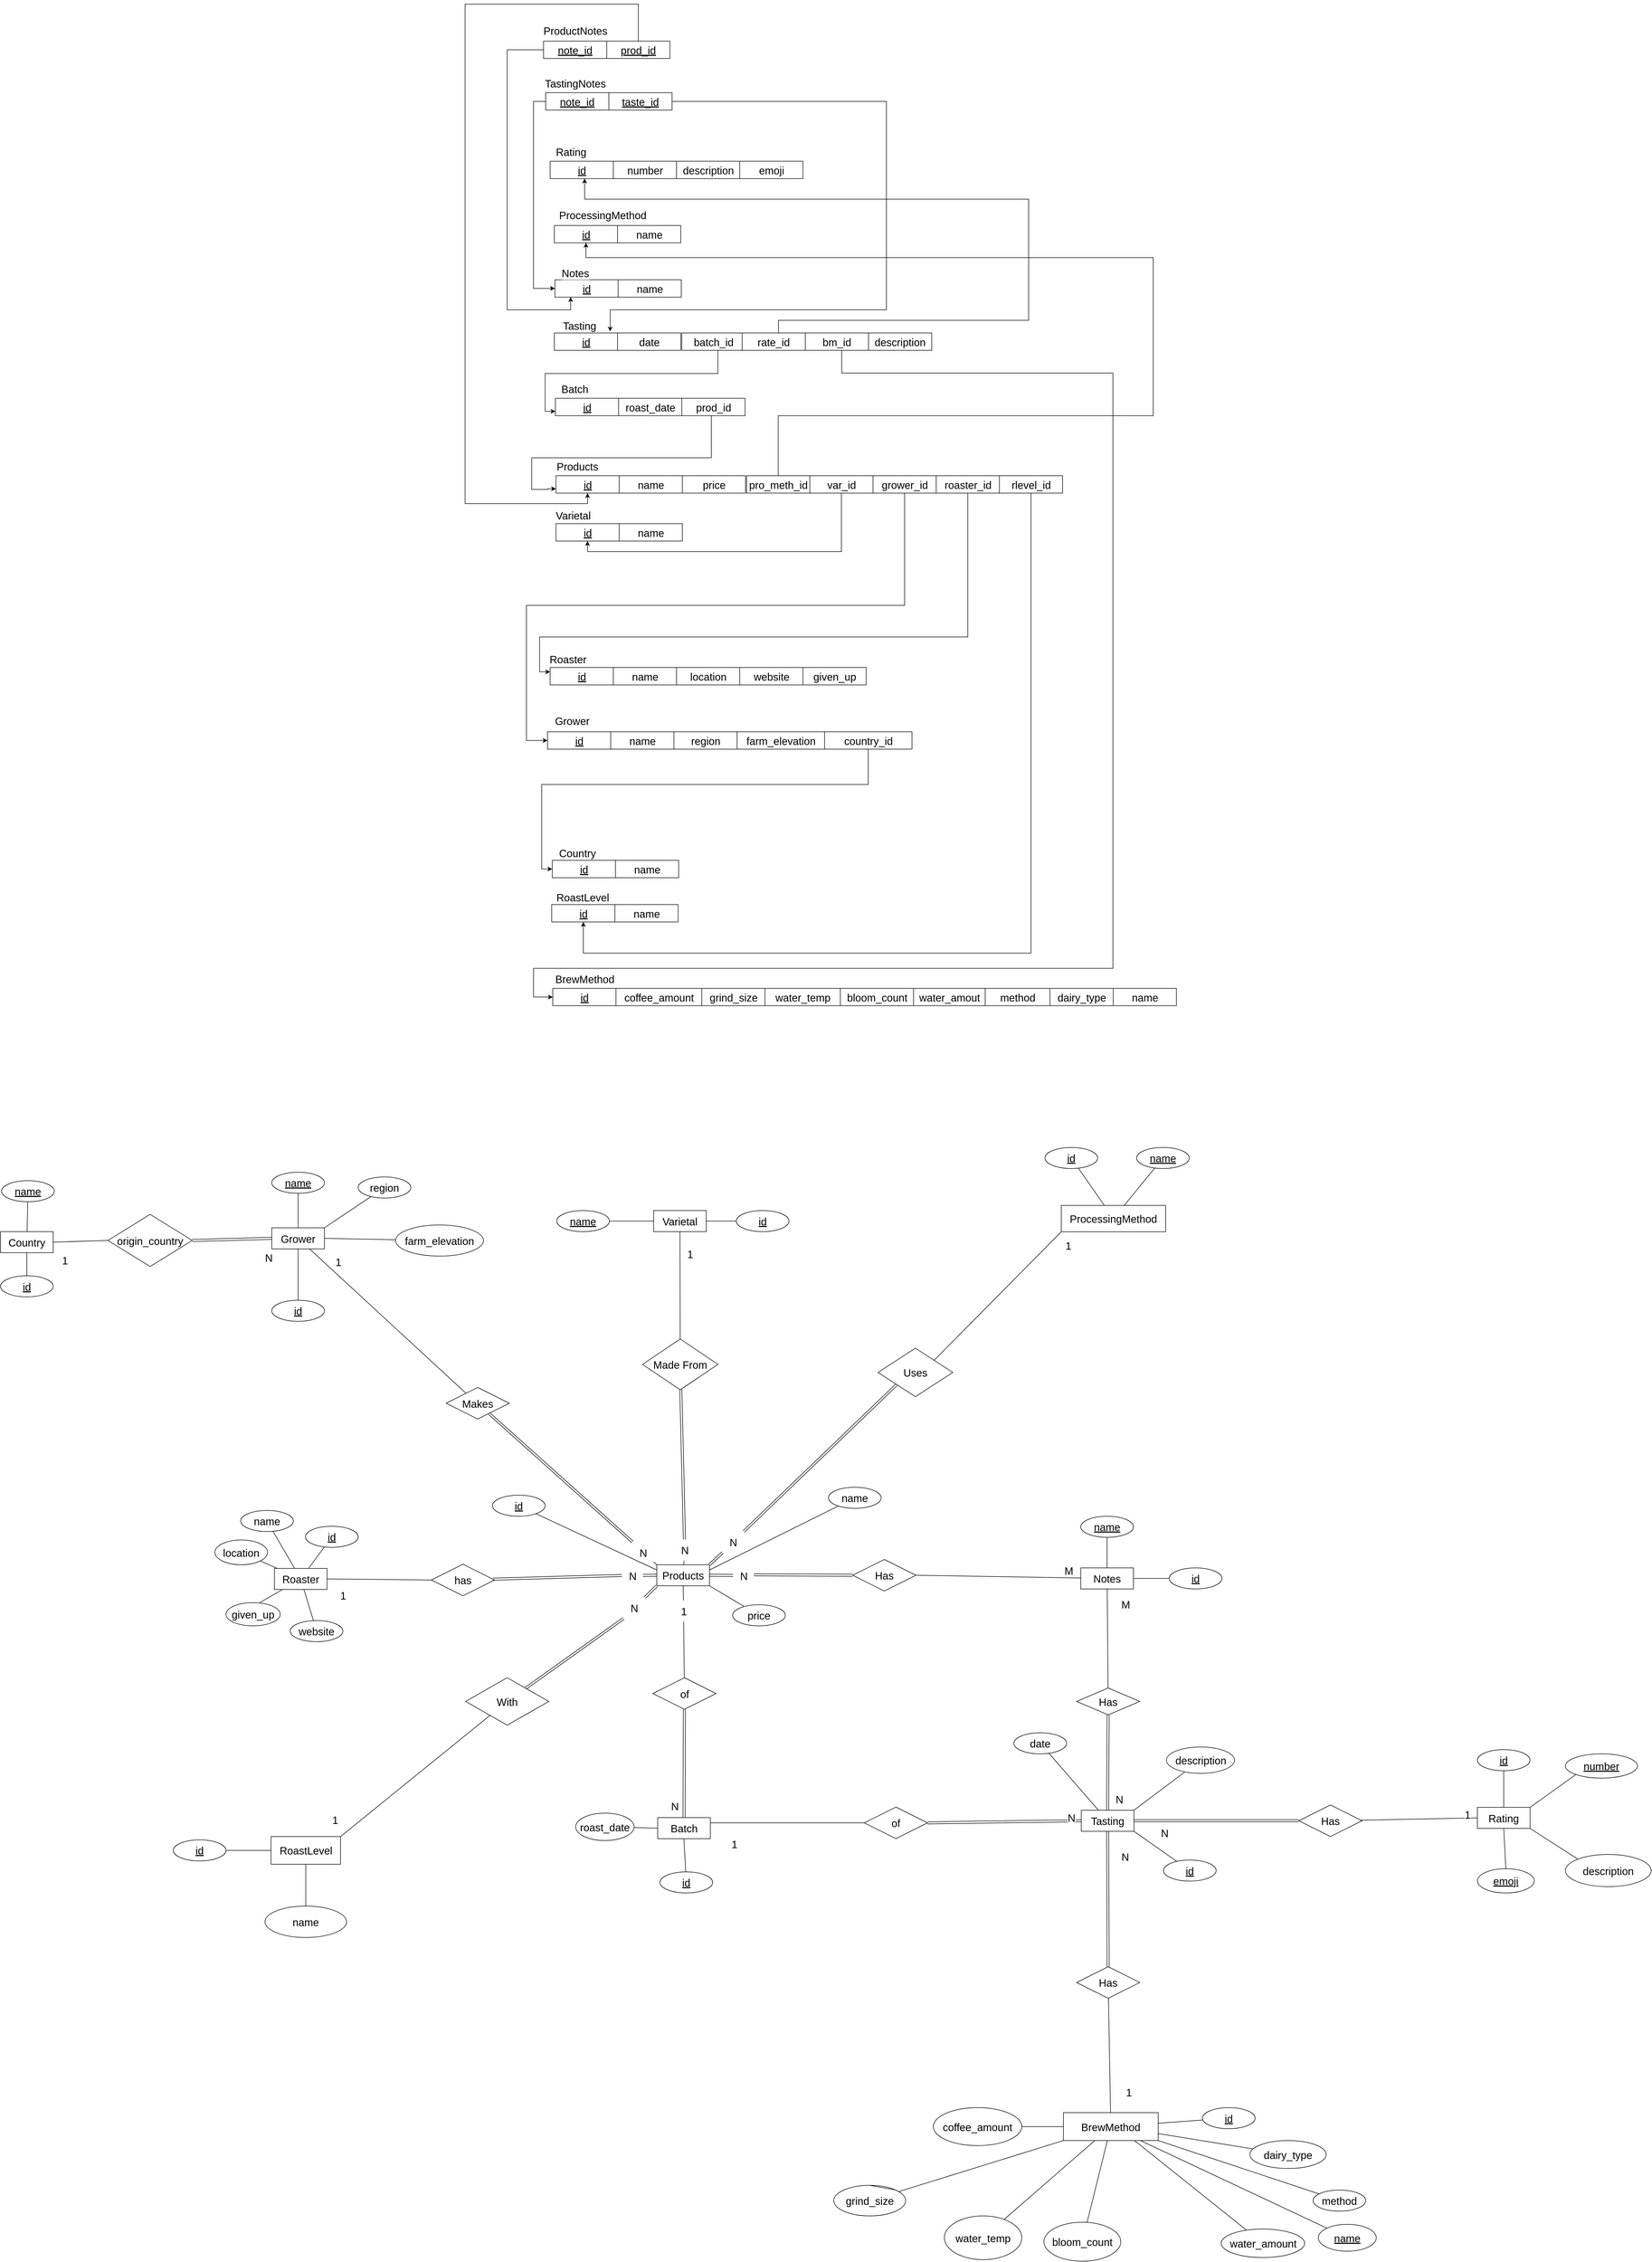 <mxfile version="26.2.2">
  <diagram name="Page-1" id="prZ-3bL1xC8SMjm4g-Vq">
    <mxGraphModel dx="5800" dy="4153" grid="1" gridSize="10" guides="1" tooltips="1" connect="1" arrows="1" fold="1" page="0" pageScale="1" pageWidth="827" pageHeight="1169" background="none" math="0" shadow="0">
      <root>
        <mxCell id="0" />
        <mxCell id="1" parent="0" />
        <mxCell id="hYL1sIP9Bj3Egkm2pr0d-2" value="Varietal" style="whiteSpace=wrap;html=1;align=center;fontSize=20;" parent="1" vertex="1">
          <mxGeometry x="-2112" y="-420.25" width="100" height="40" as="geometry" />
        </mxCell>
        <mxCell id="hYL1sIP9Bj3Egkm2pr0d-16" value="" style="rounded=0;orthogonalLoop=1;jettySize=auto;html=1;fontSize=20;startSize=8;endSize=8;endArrow=none;startFill=0;" parent="1" source="hYL1sIP9Bj3Egkm2pr0d-4" target="hYL1sIP9Bj3Egkm2pr0d-2" edge="1">
          <mxGeometry relative="1" as="geometry">
            <mxPoint x="-2029.529" y="-490.421" as="sourcePoint" />
          </mxGeometry>
        </mxCell>
        <mxCell id="hYL1sIP9Bj3Egkm2pr0d-4" value="&lt;u&gt;name&lt;/u&gt;" style="ellipse;whiteSpace=wrap;html=1;align=center;fontSize=20;" parent="1" vertex="1">
          <mxGeometry x="-2296" y="-420.25" width="100" height="40" as="geometry" />
        </mxCell>
        <mxCell id="hYL1sIP9Bj3Egkm2pr0d-20" value="" style="edgeStyle=none;shape=connector;rounded=0;orthogonalLoop=1;jettySize=auto;html=1;strokeColor=default;align=center;verticalAlign=middle;fontFamily=Helvetica;fontSize=20;fontColor=default;labelBackgroundColor=default;startFill=0;startSize=8;endArrow=none;endSize=8;entryX=1;entryY=0;entryDx=0;entryDy=0;" parent="1" source="hYL1sIP9Bj3Egkm2pr0d-5" target="B3JxdJZKaFWrkK5fDc8a-29" edge="1">
          <mxGeometry relative="1" as="geometry" />
        </mxCell>
        <mxCell id="hYL1sIP9Bj3Egkm2pr0d-5" value="region" style="ellipse;whiteSpace=wrap;html=1;align=center;fontSize=20;" parent="1" vertex="1">
          <mxGeometry x="-2673" y="-484" width="100" height="40" as="geometry" />
        </mxCell>
        <mxCell id="hYL1sIP9Bj3Egkm2pr0d-21" value="" style="edgeStyle=none;shape=link;rounded=0;orthogonalLoop=1;jettySize=auto;html=1;strokeColor=default;align=center;verticalAlign=middle;fontFamily=Helvetica;fontSize=20;fontColor=default;labelBackgroundColor=default;startFill=0;endArrow=none;entryX=0;entryY=0.5;entryDx=0;entryDy=0;exitX=1;exitY=0.5;exitDx=0;exitDy=0;" parent="1" source="711d8ewh0j7jDPz3Bed1-2" target="B3JxdJZKaFWrkK5fDc8a-29" edge="1">
          <mxGeometry relative="1" as="geometry">
            <mxPoint x="-2599.919" y="-447.75" as="sourcePoint" />
          </mxGeometry>
        </mxCell>
        <mxCell id="hYL1sIP9Bj3Egkm2pr0d-9" value="Products" style="whiteSpace=wrap;html=1;align=center;fontSize=20;" parent="1" vertex="1">
          <mxGeometry x="-2106" y="252" width="100" height="40" as="geometry" />
        </mxCell>
        <mxCell id="hYL1sIP9Bj3Egkm2pr0d-10" value="Roaster" style="whiteSpace=wrap;html=1;align=center;fontSize=20;" parent="1" vertex="1">
          <mxGeometry x="-2832" y="259" width="100" height="40" as="geometry" />
        </mxCell>
        <mxCell id="hYL1sIP9Bj3Egkm2pr0d-56" value="" style="edgeStyle=none;rounded=0;orthogonalLoop=1;jettySize=auto;html=1;strokeColor=default;align=center;verticalAlign=middle;fontFamily=Helvetica;fontSize=20;fontColor=default;labelBackgroundColor=default;startFill=0;endArrow=none;exitX=0.622;exitY=0;exitDx=0;exitDy=0;exitPerimeter=0;" parent="1" source="hYL1sIP9Bj3Egkm2pr0d-45" target="hYL1sIP9Bj3Egkm2pr0d-10" edge="1">
          <mxGeometry relative="1" as="geometry">
            <mxPoint x="-2785.211" y="399.395" as="sourcePoint" />
          </mxGeometry>
        </mxCell>
        <mxCell id="hYL1sIP9Bj3Egkm2pr0d-37" value="" style="edgeStyle=none;shape=connector;rounded=0;orthogonalLoop=1;jettySize=auto;html=1;strokeColor=default;align=center;verticalAlign=middle;fontFamily=Helvetica;fontSize=20;fontColor=default;labelBackgroundColor=default;startFill=0;startSize=8;endArrow=none;endSize=8;" parent="1" source="hYL1sIP9Bj3Egkm2pr0d-27" target="hYL1sIP9Bj3Egkm2pr0d-2" edge="1">
          <mxGeometry relative="1" as="geometry" />
        </mxCell>
        <mxCell id="Qe4eMZMq19oljRlYQYVB-238" style="rounded=0;orthogonalLoop=1;jettySize=auto;html=1;endArrow=none;startFill=0;fontSize=20;" parent="1" source="Qe4eMZMq19oljRlYQYVB-241" target="hYL1sIP9Bj3Egkm2pr0d-9" edge="1">
          <mxGeometry relative="1" as="geometry" />
        </mxCell>
        <mxCell id="hYL1sIP9Bj3Egkm2pr0d-27" value="Made From" style="shape=rhombus;perimeter=rhombusPerimeter;whiteSpace=wrap;html=1;align=center;fontFamily=Helvetica;fontSize=20;fontColor=default;labelBackgroundColor=default;" parent="1" vertex="1">
          <mxGeometry x="-2133" y="-176.5" width="143" height="96.5" as="geometry" />
        </mxCell>
        <mxCell id="hYL1sIP9Bj3Egkm2pr0d-99" style="edgeStyle=none;shape=connector;rounded=0;orthogonalLoop=1;jettySize=auto;html=1;entryX=1;entryY=0.25;entryDx=0;entryDy=0;strokeColor=default;align=center;verticalAlign=middle;fontFamily=Helvetica;fontSize=20;fontColor=default;labelBackgroundColor=default;startFill=0;startSize=8;endArrow=none;endSize=8;exitX=0;exitY=0.5;exitDx=0;exitDy=0;" parent="1" source="B3JxdJZKaFWrkK5fDc8a-4" target="711d8ewh0j7jDPz3Bed1-13" edge="1">
          <mxGeometry relative="1" as="geometry">
            <mxPoint x="-1862" y="735" as="sourcePoint" />
          </mxGeometry>
        </mxCell>
        <mxCell id="hYL1sIP9Bj3Egkm2pr0d-100" style="edgeStyle=none;shape=link;rounded=0;orthogonalLoop=1;jettySize=auto;html=1;entryX=0;entryY=0.5;entryDx=0;entryDy=0;strokeColor=default;align=center;verticalAlign=middle;fontFamily=Helvetica;fontSize=20;fontColor=default;labelBackgroundColor=default;startFill=0;endArrow=none;exitX=1;exitY=0.5;exitDx=0;exitDy=0;" parent="1" source="B3JxdJZKaFWrkK5fDc8a-4" target="B3JxdJZKaFWrkK5fDc8a-2" edge="1">
          <mxGeometry relative="1" as="geometry">
            <mxPoint x="-1405.164" y="741.918" as="sourcePoint" />
            <mxPoint x="-1491.07" y="530" as="targetPoint" />
          </mxGeometry>
        </mxCell>
        <mxCell id="hYL1sIP9Bj3Egkm2pr0d-89" style="edgeStyle=none;rounded=0;orthogonalLoop=1;jettySize=auto;html=1;entryX=0;entryY=0.5;entryDx=0;entryDy=0;strokeColor=default;align=center;verticalAlign=middle;fontFamily=Helvetica;fontSize=20;fontColor=default;labelBackgroundColor=default;startFill=0;endArrow=none;shape=link;" parent="1" source="hYL1sIP9Bj3Egkm2pr0d-84" target="hYL1sIP9Bj3Egkm2pr0d-9" edge="1">
          <mxGeometry relative="1" as="geometry" />
        </mxCell>
        <mxCell id="hYL1sIP9Bj3Egkm2pr0d-90" style="edgeStyle=none;rounded=0;orthogonalLoop=1;jettySize=auto;html=1;entryX=1;entryY=0.5;entryDx=0;entryDy=0;strokeColor=default;align=center;verticalAlign=middle;fontFamily=Helvetica;fontSize=20;fontColor=default;labelBackgroundColor=default;startFill=0;endArrow=none;exitX=0;exitY=0.5;exitDx=0;exitDy=0;" parent="1" source="hYL1sIP9Bj3Egkm2pr0d-29" target="hYL1sIP9Bj3Egkm2pr0d-10" edge="1">
          <mxGeometry relative="1" as="geometry">
            <mxPoint x="-2542.967" y="278.516" as="sourcePoint" />
          </mxGeometry>
        </mxCell>
        <mxCell id="hYL1sIP9Bj3Egkm2pr0d-29" value="has" style="shape=rhombus;perimeter=rhombusPerimeter;whiteSpace=wrap;html=1;align=center;fontFamily=Helvetica;fontSize=20;fontColor=default;labelBackgroundColor=default;" parent="1" vertex="1">
          <mxGeometry x="-2534" y="251" width="120" height="60" as="geometry" />
        </mxCell>
        <mxCell id="hYL1sIP9Bj3Egkm2pr0d-35" style="edgeStyle=none;shape=connector;rounded=0;orthogonalLoop=1;jettySize=auto;html=1;exitX=1;exitY=1;exitDx=0;exitDy=0;entryX=0.5;entryY=1;entryDx=0;entryDy=0;strokeColor=default;align=center;verticalAlign=middle;fontFamily=Helvetica;fontSize=20;fontColor=default;labelBackgroundColor=default;startFill=0;startSize=8;endArrow=none;endSize=8;" parent="1" source="hYL1sIP9Bj3Egkm2pr0d-27" target="hYL1sIP9Bj3Egkm2pr0d-27" edge="1">
          <mxGeometry relative="1" as="geometry" />
        </mxCell>
        <mxCell id="hYL1sIP9Bj3Egkm2pr0d-69" value="" style="edgeStyle=none;shape=connector;rounded=0;orthogonalLoop=1;jettySize=auto;html=1;strokeColor=default;align=center;verticalAlign=middle;fontFamily=Helvetica;fontSize=20;fontColor=default;labelBackgroundColor=default;startFill=0;startSize=8;endArrow=none;endSize=8;entryX=1;entryY=1;entryDx=0;entryDy=0;" parent="1" source="hYL1sIP9Bj3Egkm2pr0d-42" target="hYL1sIP9Bj3Egkm2pr0d-9" edge="1">
          <mxGeometry relative="1" as="geometry" />
        </mxCell>
        <mxCell id="hYL1sIP9Bj3Egkm2pr0d-42" value="price" style="ellipse;whiteSpace=wrap;html=1;align=center;fontFamily=Helvetica;fontSize=20;fontColor=default;labelBackgroundColor=default;" parent="1" vertex="1">
          <mxGeometry x="-1962" y="328" width="100" height="40" as="geometry" />
        </mxCell>
        <mxCell id="hYL1sIP9Bj3Egkm2pr0d-68" value="" style="edgeStyle=none;shape=connector;rounded=0;orthogonalLoop=1;jettySize=auto;html=1;strokeColor=default;align=center;verticalAlign=middle;fontFamily=Helvetica;fontSize=20;fontColor=default;labelBackgroundColor=default;startFill=0;startSize=8;endArrow=none;endSize=8;entryX=1;entryY=0.25;entryDx=0;entryDy=0;" parent="1" source="hYL1sIP9Bj3Egkm2pr0d-43" target="hYL1sIP9Bj3Egkm2pr0d-9" edge="1">
          <mxGeometry relative="1" as="geometry" />
        </mxCell>
        <mxCell id="hYL1sIP9Bj3Egkm2pr0d-43" value="name" style="ellipse;whiteSpace=wrap;html=1;align=center;fontFamily=Helvetica;fontSize=20;fontColor=default;labelBackgroundColor=default;" parent="1" vertex="1">
          <mxGeometry x="-1780" y="105" width="100" height="40" as="geometry" />
        </mxCell>
        <mxCell id="hYL1sIP9Bj3Egkm2pr0d-45" value="given_up" style="ellipse;whiteSpace=wrap;html=1;align=center;fontFamily=Helvetica;fontSize=20;fontColor=default;labelBackgroundColor=default;" parent="1" vertex="1">
          <mxGeometry x="-2924" y="324" width="103.07" height="44" as="geometry" />
        </mxCell>
        <mxCell id="hYL1sIP9Bj3Egkm2pr0d-55" value="" style="edgeStyle=none;shape=connector;rounded=0;orthogonalLoop=1;jettySize=auto;html=1;strokeColor=default;align=center;verticalAlign=middle;fontFamily=Helvetica;fontSize=20;fontColor=default;labelBackgroundColor=default;startFill=0;startSize=8;endArrow=none;endSize=8;" parent="1" source="hYL1sIP9Bj3Egkm2pr0d-46" target="hYL1sIP9Bj3Egkm2pr0d-10" edge="1">
          <mxGeometry relative="1" as="geometry" />
        </mxCell>
        <mxCell id="hYL1sIP9Bj3Egkm2pr0d-46" value="website" style="ellipse;whiteSpace=wrap;html=1;align=center;fontFamily=Helvetica;fontSize=20;fontColor=default;labelBackgroundColor=default;" parent="1" vertex="1">
          <mxGeometry x="-2802" y="358" width="100" height="40" as="geometry" />
        </mxCell>
        <mxCell id="hYL1sIP9Bj3Egkm2pr0d-54" value="" style="edgeStyle=none;shape=connector;rounded=0;orthogonalLoop=1;jettySize=auto;html=1;strokeColor=default;align=center;verticalAlign=middle;fontFamily=Helvetica;fontSize=20;fontColor=default;labelBackgroundColor=default;startFill=0;startSize=8;endArrow=none;endSize=8;" parent="1" source="hYL1sIP9Bj3Egkm2pr0d-47" target="hYL1sIP9Bj3Egkm2pr0d-10" edge="1">
          <mxGeometry relative="1" as="geometry" />
        </mxCell>
        <mxCell id="hYL1sIP9Bj3Egkm2pr0d-47" value="location" style="ellipse;whiteSpace=wrap;html=1;align=center;fontFamily=Helvetica;fontSize=20;fontColor=default;labelBackgroundColor=default;" parent="1" vertex="1">
          <mxGeometry x="-2945" y="205" width="100" height="47" as="geometry" />
        </mxCell>
        <mxCell id="hYL1sIP9Bj3Egkm2pr0d-52" value="" style="edgeStyle=none;shape=connector;rounded=0;orthogonalLoop=1;jettySize=auto;html=1;strokeColor=default;align=center;verticalAlign=middle;fontFamily=Helvetica;fontSize=20;fontColor=default;labelBackgroundColor=default;startFill=0;startSize=8;endArrow=none;endSize=8;" parent="1" source="hYL1sIP9Bj3Egkm2pr0d-48" target="hYL1sIP9Bj3Egkm2pr0d-10" edge="1">
          <mxGeometry relative="1" as="geometry" />
        </mxCell>
        <mxCell id="hYL1sIP9Bj3Egkm2pr0d-48" value="name" style="ellipse;whiteSpace=wrap;html=1;align=center;fontFamily=Helvetica;fontSize=20;fontColor=default;labelBackgroundColor=default;" parent="1" vertex="1">
          <mxGeometry x="-2896" y="149" width="100" height="40" as="geometry" />
        </mxCell>
        <mxCell id="hYL1sIP9Bj3Egkm2pr0d-53" value="" style="edgeStyle=none;shape=connector;rounded=0;orthogonalLoop=1;jettySize=auto;html=1;strokeColor=default;align=center;verticalAlign=middle;fontFamily=Helvetica;fontSize=20;fontColor=default;labelBackgroundColor=default;startFill=0;startSize=8;endArrow=none;endSize=8;" parent="1" source="hYL1sIP9Bj3Egkm2pr0d-49" target="hYL1sIP9Bj3Egkm2pr0d-10" edge="1">
          <mxGeometry relative="1" as="geometry" />
        </mxCell>
        <mxCell id="hYL1sIP9Bj3Egkm2pr0d-49" value="id" style="ellipse;whiteSpace=wrap;html=1;align=center;fontStyle=4;fontFamily=Helvetica;fontSize=20;fontColor=default;labelBackgroundColor=default;" parent="1" vertex="1">
          <mxGeometry x="-2773" y="179" width="100" height="40" as="geometry" />
        </mxCell>
        <mxCell id="hYL1sIP9Bj3Egkm2pr0d-60" value="1" style="text;html=1;align=center;verticalAlign=middle;resizable=0;points=[];autosize=1;strokeColor=none;fillColor=none;fontSize=20;fontFamily=Helvetica;fontColor=default;labelBackgroundColor=default;" parent="1" vertex="1">
          <mxGeometry x="-2058" y="-358" width="30" height="40" as="geometry" />
        </mxCell>
        <mxCell id="hYL1sIP9Bj3Egkm2pr0d-70" value="&lt;u&gt;emoji&lt;/u&gt;" style="ellipse;whiteSpace=wrap;html=1;align=center;fontFamily=Helvetica;fontSize=20;fontColor=default;labelBackgroundColor=default;" parent="1" vertex="1">
          <mxGeometry x="-548" y="829" width="108" height="46" as="geometry" />
        </mxCell>
        <mxCell id="711d8ewh0j7jDPz3Bed1-33" style="edgeStyle=none;shape=connector;rounded=0;orthogonalLoop=1;jettySize=auto;html=1;strokeColor=default;align=center;verticalAlign=middle;fontFamily=Helvetica;fontSize=20;fontColor=default;labelBackgroundColor=default;startFill=0;endArrow=none;entryX=0;entryY=0.5;entryDx=0;entryDy=0;" parent="1" source="hYL1sIP9Bj3Egkm2pr0d-74" target="711d8ewh0j7jDPz3Bed1-13" edge="1">
          <mxGeometry relative="1" as="geometry" />
        </mxCell>
        <mxCell id="hYL1sIP9Bj3Egkm2pr0d-74" value="roast_date" style="ellipse;whiteSpace=wrap;html=1;align=center;fontFamily=Helvetica;fontSize=20;fontColor=default;labelBackgroundColor=default;" parent="1" vertex="1">
          <mxGeometry x="-2260" y="723.5" width="111" height="52" as="geometry" />
        </mxCell>
        <mxCell id="hYL1sIP9Bj3Egkm2pr0d-94" value="description" style="ellipse;whiteSpace=wrap;html=1;align=center;fontFamily=Helvetica;fontSize=20;fontColor=default;labelBackgroundColor=default;" parent="1" vertex="1">
          <mxGeometry x="-381" y="802" width="163" height="61" as="geometry" />
        </mxCell>
        <mxCell id="hYL1sIP9Bj3Egkm2pr0d-114" value="N" style="text;html=1;align=center;verticalAlign=middle;resizable=0;points=[];autosize=1;strokeColor=none;fillColor=none;fontSize=20;fontFamily=Helvetica;fontColor=default;labelBackgroundColor=default;" parent="1" vertex="1">
          <mxGeometry x="-1339" y="711.5" width="40" height="40" as="geometry" />
        </mxCell>
        <mxCell id="6Z_7o_hu96fxDsgFd0GJ-1" style="rounded=0;orthogonalLoop=1;jettySize=auto;html=1;entryX=0.5;entryY=0;entryDx=0;entryDy=0;endArrow=none;startFill=0;exitX=0.5;exitY=1;exitDx=0;exitDy=0;fontSize=20;" parent="1" source="B3JxdJZKaFWrkK5fDc8a-9" target="hYL1sIP9Bj3Egkm2pr0d-70" edge="1">
          <mxGeometry relative="1" as="geometry">
            <mxPoint x="-830.249" y="600.5" as="sourcePoint" />
          </mxGeometry>
        </mxCell>
        <mxCell id="6Z_7o_hu96fxDsgFd0GJ-2" style="edgeStyle=none;shape=connector;rounded=0;orthogonalLoop=1;jettySize=auto;html=1;entryX=0;entryY=0;entryDx=0;entryDy=0;strokeColor=default;align=center;verticalAlign=middle;fontFamily=Helvetica;fontSize=20;fontColor=default;labelBackgroundColor=default;startFill=0;endArrow=none;exitX=1;exitY=1;exitDx=0;exitDy=0;" parent="1" source="B3JxdJZKaFWrkK5fDc8a-9" target="hYL1sIP9Bj3Egkm2pr0d-94" edge="1">
          <mxGeometry relative="1" as="geometry">
            <mxPoint x="-814.945" y="600.5" as="sourcePoint" />
          </mxGeometry>
        </mxCell>
        <mxCell id="hYL1sIP9Bj3Egkm2pr0d-143" value="" style="edgeStyle=none;shape=connector;rounded=0;orthogonalLoop=1;jettySize=auto;html=1;strokeColor=default;align=center;verticalAlign=middle;fontFamily=Helvetica;fontSize=20;fontColor=default;labelBackgroundColor=default;startFill=0;startSize=8;endArrow=none;endSize=8;entryX=1;entryY=0.5;entryDx=0;entryDy=0;" parent="1" source="hYL1sIP9Bj3Egkm2pr0d-140" target="B3JxdJZKaFWrkK5fDc8a-29" edge="1">
          <mxGeometry relative="1" as="geometry">
            <mxPoint x="-2762" y="-358" as="targetPoint" />
            <mxPoint x="-2720.0" y="-268.48" as="sourcePoint" />
          </mxGeometry>
        </mxCell>
        <mxCell id="hYL1sIP9Bj3Egkm2pr0d-140" value="farm_elevation" style="ellipse;whiteSpace=wrap;html=1;align=center;fontFamily=Helvetica;fontSize=20;fontColor=default;labelBackgroundColor=default;" parent="1" vertex="1">
          <mxGeometry x="-2602" y="-392.83" width="167" height="59" as="geometry" />
        </mxCell>
        <mxCell id="hYL1sIP9Bj3Egkm2pr0d-144" value="" style="edgeStyle=none;shape=connector;rounded=0;orthogonalLoop=1;jettySize=auto;html=1;strokeColor=default;align=center;verticalAlign=middle;fontFamily=Helvetica;fontSize=20;fontColor=default;labelBackgroundColor=default;startFill=0;startSize=8;endArrow=none;endSize=8;entryX=0.5;entryY=0;entryDx=0;entryDy=0;" parent="1" source="hYL1sIP9Bj3Egkm2pr0d-141" target="B3JxdJZKaFWrkK5fDc8a-29" edge="1">
          <mxGeometry relative="1" as="geometry">
            <mxPoint x="-2539.742" y="-153.486" as="targetPoint" />
          </mxGeometry>
        </mxCell>
        <mxCell id="hYL1sIP9Bj3Egkm2pr0d-141" value="name" style="ellipse;whiteSpace=wrap;html=1;align=center;fontFamily=Helvetica;fontSize=20;fontColor=default;labelBackgroundColor=default;fontStyle=4" parent="1" vertex="1">
          <mxGeometry x="-2837" y="-493" width="100" height="40" as="geometry" />
        </mxCell>
        <mxCell id="hYL1sIP9Bj3Egkm2pr0d-177" style="edgeStyle=none;shape=connector;rounded=0;orthogonalLoop=1;jettySize=auto;html=1;entryX=0;entryY=0.25;entryDx=0;entryDy=0;strokeColor=default;align=center;verticalAlign=middle;fontFamily=Helvetica;fontSize=20;fontColor=default;labelBackgroundColor=default;startFill=0;startSize=8;endArrow=none;endSize=8;" parent="1" source="hYL1sIP9Bj3Egkm2pr0d-176" target="hYL1sIP9Bj3Egkm2pr0d-9" edge="1">
          <mxGeometry relative="1" as="geometry" />
        </mxCell>
        <mxCell id="hYL1sIP9Bj3Egkm2pr0d-176" value="id" style="ellipse;whiteSpace=wrap;html=1;align=center;fontStyle=4;fontFamily=Helvetica;fontSize=20;fontColor=default;labelBackgroundColor=default;" parent="1" vertex="1">
          <mxGeometry x="-2418" y="120" width="100" height="40" as="geometry" />
        </mxCell>
        <mxCell id="6Z_7o_hu96fxDsgFd0GJ-3" value="&lt;u&gt;number&lt;/u&gt;" style="ellipse;whiteSpace=wrap;html=1;align=center;fontFamily=Helvetica;fontSize=20;fontColor=default;labelBackgroundColor=default;" parent="1" vertex="1">
          <mxGeometry x="-381" y="611" width="137" height="46" as="geometry" />
        </mxCell>
        <mxCell id="6Z_7o_hu96fxDsgFd0GJ-6" style="edgeStyle=none;shape=connector;rounded=0;orthogonalLoop=1;jettySize=auto;html=1;strokeColor=default;align=center;verticalAlign=middle;fontFamily=Helvetica;fontSize=20;fontColor=default;labelBackgroundColor=default;startFill=0;endArrow=none;" parent="1" source="6Z_7o_hu96fxDsgFd0GJ-4" target="B3JxdJZKaFWrkK5fDc8a-2" edge="1">
          <mxGeometry relative="1" as="geometry">
            <mxPoint x="-991.0" y="830.5" as="targetPoint" />
          </mxGeometry>
        </mxCell>
        <mxCell id="6Z_7o_hu96fxDsgFd0GJ-4" value="date" style="ellipse;whiteSpace=wrap;html=1;align=center;fontFamily=Helvetica;fontSize=20;fontColor=default;labelBackgroundColor=default;" parent="1" vertex="1">
          <mxGeometry x="-1428" y="571" width="100" height="40" as="geometry" />
        </mxCell>
        <mxCell id="6Z_7o_hu96fxDsgFd0GJ-7" style="edgeStyle=none;shape=connector;rounded=0;orthogonalLoop=1;jettySize=auto;html=1;entryX=1;entryY=0;entryDx=0;entryDy=0;strokeColor=default;align=center;verticalAlign=middle;fontFamily=Helvetica;fontSize=20;fontColor=default;labelBackgroundColor=default;startFill=0;endArrow=none;exitX=0;exitY=1;exitDx=0;exitDy=0;" parent="1" source="6Z_7o_hu96fxDsgFd0GJ-3" target="B3JxdJZKaFWrkK5fDc8a-9" edge="1">
          <mxGeometry relative="1" as="geometry">
            <mxPoint x="-584.7" y="1258.484" as="targetPoint" />
          </mxGeometry>
        </mxCell>
        <mxCell id="B3JxdJZKaFWrkK5fDc8a-16" style="edgeStyle=none;shape=link;rounded=0;orthogonalLoop=1;jettySize=auto;html=1;strokeColor=default;align=center;verticalAlign=middle;fontFamily=Helvetica;fontSize=20;fontColor=default;labelBackgroundColor=default;startFill=0;endArrow=none;" parent="1" source="B3JxdJZKaFWrkK5fDc8a-2" target="B3JxdJZKaFWrkK5fDc8a-12" edge="1">
          <mxGeometry relative="1" as="geometry" />
        </mxCell>
        <mxCell id="B3JxdJZKaFWrkK5fDc8a-2" value="Tasting" style="whiteSpace=wrap;html=1;align=center;fontSize=20;" parent="1" vertex="1">
          <mxGeometry x="-1300.07" y="718" width="100" height="40" as="geometry" />
        </mxCell>
        <mxCell id="B3JxdJZKaFWrkK5fDc8a-4" value="of" style="shape=rhombus;perimeter=rhombusPerimeter;whiteSpace=wrap;html=1;align=center;fontSize=20;" parent="1" vertex="1">
          <mxGeometry x="-1712" y="712" width="120" height="60" as="geometry" />
        </mxCell>
        <mxCell id="B3JxdJZKaFWrkK5fDc8a-5" value="&lt;u&gt;id&lt;/u&gt;" style="ellipse;whiteSpace=wrap;html=1;align=center;fontSize=20;" parent="1" vertex="1">
          <mxGeometry x="-1144" y="812.5" width="100" height="40" as="geometry" />
        </mxCell>
        <mxCell id="B3JxdJZKaFWrkK5fDc8a-6" style="rounded=0;orthogonalLoop=1;jettySize=auto;html=1;entryX=1;entryY=1;entryDx=0;entryDy=0;endArrow=none;startFill=0;fontSize=20;" parent="1" source="B3JxdJZKaFWrkK5fDc8a-5" target="B3JxdJZKaFWrkK5fDc8a-2" edge="1">
          <mxGeometry relative="1" as="geometry" />
        </mxCell>
        <mxCell id="B3JxdJZKaFWrkK5fDc8a-19" style="edgeStyle=none;rounded=0;orthogonalLoop=1;jettySize=auto;html=1;entryX=1;entryY=0.5;entryDx=0;entryDy=0;strokeColor=default;align=center;verticalAlign=middle;fontFamily=Helvetica;fontSize=20;fontColor=default;labelBackgroundColor=default;startFill=0;endArrow=none;" parent="1" source="B3JxdJZKaFWrkK5fDc8a-7" target="B3JxdJZKaFWrkK5fDc8a-11" edge="1">
          <mxGeometry relative="1" as="geometry" />
        </mxCell>
        <mxCell id="B3JxdJZKaFWrkK5fDc8a-7" value="Notes" style="whiteSpace=wrap;html=1;align=center;fontFamily=Helvetica;fontSize=20;fontColor=default;labelBackgroundColor=default;" parent="1" vertex="1">
          <mxGeometry x="-1301" y="258" width="100" height="40" as="geometry" />
        </mxCell>
        <mxCell id="B3JxdJZKaFWrkK5fDc8a-9" value="Rating" style="whiteSpace=wrap;html=1;align=center;fontFamily=Helvetica;fontSize=20;fontColor=default;labelBackgroundColor=default;" parent="1" vertex="1">
          <mxGeometry x="-548" y="712.5" width="100" height="40" as="geometry" />
        </mxCell>
        <mxCell id="B3JxdJZKaFWrkK5fDc8a-20" style="edgeStyle=none;shape=link;rounded=0;orthogonalLoop=1;jettySize=auto;html=1;strokeColor=default;align=center;verticalAlign=middle;fontFamily=Helvetica;fontSize=20;fontColor=default;labelBackgroundColor=default;startFill=0;endArrow=none;entryX=1;entryY=0.5;entryDx=0;entryDy=0;" parent="1" source="B3JxdJZKaFWrkK5fDc8a-41" target="hYL1sIP9Bj3Egkm2pr0d-9" edge="1">
          <mxGeometry relative="1" as="geometry" />
        </mxCell>
        <mxCell id="B3JxdJZKaFWrkK5fDc8a-11" value="Has" style="shape=rhombus;perimeter=rhombusPerimeter;whiteSpace=wrap;html=1;align=center;fontFamily=Helvetica;fontSize=20;fontColor=default;labelBackgroundColor=default;" parent="1" vertex="1">
          <mxGeometry x="-1734" y="242" width="120" height="60" as="geometry" />
        </mxCell>
        <mxCell id="B3JxdJZKaFWrkK5fDc8a-17" style="edgeStyle=none;rounded=0;orthogonalLoop=1;jettySize=auto;html=1;entryX=0;entryY=0.5;entryDx=0;entryDy=0;strokeColor=default;align=center;verticalAlign=middle;fontFamily=Helvetica;fontSize=20;fontColor=default;labelBackgroundColor=default;startFill=0;endArrow=none;" parent="1" source="B3JxdJZKaFWrkK5fDc8a-12" target="B3JxdJZKaFWrkK5fDc8a-9" edge="1">
          <mxGeometry relative="1" as="geometry" />
        </mxCell>
        <mxCell id="B3JxdJZKaFWrkK5fDc8a-12" value="Has" style="shape=rhombus;perimeter=rhombusPerimeter;whiteSpace=wrap;html=1;align=center;fontFamily=Helvetica;fontSize=20;fontColor=default;labelBackgroundColor=default;" parent="1" vertex="1">
          <mxGeometry x="-887" y="708" width="120" height="60" as="geometry" />
        </mxCell>
        <mxCell id="B3JxdJZKaFWrkK5fDc8a-15" style="edgeStyle=none;shape=connector;rounded=0;orthogonalLoop=1;jettySize=auto;html=1;exitX=0.75;exitY=0;exitDx=0;exitDy=0;strokeColor=default;align=center;verticalAlign=middle;fontFamily=Helvetica;fontSize=20;fontColor=default;labelBackgroundColor=default;startFill=0;endArrow=none;" parent="1" source="B3JxdJZKaFWrkK5fDc8a-7" target="B3JxdJZKaFWrkK5fDc8a-7" edge="1">
          <mxGeometry relative="1" as="geometry" />
        </mxCell>
        <mxCell id="B3JxdJZKaFWrkK5fDc8a-22" style="edgeStyle=none;shape=connector;rounded=0;orthogonalLoop=1;jettySize=auto;html=1;entryX=1;entryY=0.5;entryDx=0;entryDy=0;strokeColor=default;align=center;verticalAlign=middle;fontFamily=Helvetica;fontSize=20;fontColor=default;labelBackgroundColor=default;startFill=0;endArrow=none;" parent="1" source="B3JxdJZKaFWrkK5fDc8a-21" target="B3JxdJZKaFWrkK5fDc8a-7" edge="1">
          <mxGeometry relative="1" as="geometry" />
        </mxCell>
        <mxCell id="B3JxdJZKaFWrkK5fDc8a-21" value="&lt;u&gt;id&lt;/u&gt;" style="ellipse;whiteSpace=wrap;html=1;align=center;fontFamily=Helvetica;fontSize=20;fontColor=default;labelBackgroundColor=default;" parent="1" vertex="1">
          <mxGeometry x="-1133" y="258" width="100" height="40" as="geometry" />
        </mxCell>
        <mxCell id="B3JxdJZKaFWrkK5fDc8a-24" style="edgeStyle=none;shape=connector;rounded=0;orthogonalLoop=1;jettySize=auto;html=1;entryX=0.5;entryY=0;entryDx=0;entryDy=0;strokeColor=default;align=center;verticalAlign=middle;fontFamily=Helvetica;fontSize=20;fontColor=default;labelBackgroundColor=default;startFill=0;endArrow=none;" parent="1" source="B3JxdJZKaFWrkK5fDc8a-23" target="B3JxdJZKaFWrkK5fDc8a-7" edge="1">
          <mxGeometry relative="1" as="geometry" />
        </mxCell>
        <mxCell id="B3JxdJZKaFWrkK5fDc8a-23" value="&lt;u&gt;name&lt;/u&gt;" style="ellipse;whiteSpace=wrap;html=1;align=center;fontFamily=Helvetica;fontSize=20;fontColor=default;labelBackgroundColor=default;" parent="1" vertex="1">
          <mxGeometry x="-1301" y="160" width="100" height="40" as="geometry" />
        </mxCell>
        <mxCell id="B3JxdJZKaFWrkK5fDc8a-25" value="1" style="text;html=1;align=center;verticalAlign=middle;resizable=0;points=[];autosize=1;strokeColor=none;fillColor=none;fontFamily=Helvetica;fontSize=20;fontColor=default;labelBackgroundColor=default;" parent="1" vertex="1">
          <mxGeometry x="-582" y="705.5" width="30" height="40" as="geometry" />
        </mxCell>
        <mxCell id="B3JxdJZKaFWrkK5fDc8a-26" value="N" style="text;html=1;align=center;verticalAlign=middle;resizable=0;points=[];autosize=1;strokeColor=none;fillColor=none;fontFamily=Helvetica;fontSize=20;fontColor=default;labelBackgroundColor=default;" parent="1" vertex="1">
          <mxGeometry x="-1162" y="740.5" width="40" height="40" as="geometry" />
        </mxCell>
        <mxCell id="B3JxdJZKaFWrkK5fDc8a-29" value="Grower" style="whiteSpace=wrap;html=1;align=center;fontFamily=Helvetica;fontSize=20;fontColor=default;labelBackgroundColor=default;" parent="1" vertex="1">
          <mxGeometry x="-2837" y="-387.5" width="100" height="40" as="geometry" />
        </mxCell>
        <mxCell id="B3JxdJZKaFWrkK5fDc8a-32" style="edgeStyle=none;shape=connector;rounded=0;orthogonalLoop=1;jettySize=auto;html=1;exitX=1;exitY=0;exitDx=0;exitDy=0;strokeColor=default;align=center;verticalAlign=middle;fontFamily=Helvetica;fontSize=20;fontColor=default;labelBackgroundColor=default;startFill=0;endArrow=none;" parent="1" source="hYL1sIP9Bj3Egkm2pr0d-141" target="hYL1sIP9Bj3Egkm2pr0d-141" edge="1">
          <mxGeometry relative="1" as="geometry" />
        </mxCell>
        <mxCell id="B3JxdJZKaFWrkK5fDc8a-34" style="edgeStyle=none;shape=connector;rounded=0;orthogonalLoop=1;jettySize=auto;html=1;strokeColor=default;align=center;verticalAlign=middle;fontFamily=Helvetica;fontSize=20;fontColor=default;labelBackgroundColor=default;startFill=0;endArrow=none;exitX=0.35;exitY=0.25;exitDx=0;exitDy=0;exitPerimeter=0;" parent="1" source="B3JxdJZKaFWrkK5fDc8a-33" target="B3JxdJZKaFWrkK5fDc8a-29" edge="1">
          <mxGeometry relative="1" as="geometry">
            <mxPoint x="-2619.531" y="-362.495" as="sourcePoint" />
          </mxGeometry>
        </mxCell>
        <mxCell id="B3JxdJZKaFWrkK5fDc8a-35" style="edgeStyle=none;shape=connector;rounded=0;orthogonalLoop=1;jettySize=auto;html=1;entryX=0;entryY=0;entryDx=0;entryDy=0;strokeColor=default;align=center;verticalAlign=middle;fontFamily=Helvetica;fontSize=20;fontColor=default;labelBackgroundColor=default;startFill=0;endArrow=none;" parent="1" source="Qe4eMZMq19oljRlYQYVB-196" target="hYL1sIP9Bj3Egkm2pr0d-9" edge="1">
          <mxGeometry relative="1" as="geometry">
            <mxPoint x="-2112" y="-263.5" as="targetPoint" />
          </mxGeometry>
        </mxCell>
        <mxCell id="B3JxdJZKaFWrkK5fDc8a-33" value="Makes" style="shape=rhombus;perimeter=rhombusPerimeter;whiteSpace=wrap;html=1;align=center;fontFamily=Helvetica;fontSize=20;fontColor=default;labelBackgroundColor=default;" parent="1" vertex="1">
          <mxGeometry x="-2506" y="-84.5" width="120" height="60" as="geometry" />
        </mxCell>
        <mxCell id="B3JxdJZKaFWrkK5fDc8a-39" style="edgeStyle=none;rounded=0;orthogonalLoop=1;jettySize=auto;html=1;strokeColor=default;align=center;verticalAlign=middle;fontFamily=Helvetica;fontSize=20;fontColor=default;labelBackgroundColor=default;startFill=0;endArrow=none;" parent="1" source="B3JxdJZKaFWrkK5fDc8a-36" target="B3JxdJZKaFWrkK5fDc8a-7" edge="1">
          <mxGeometry relative="1" as="geometry" />
        </mxCell>
        <mxCell id="B3JxdJZKaFWrkK5fDc8a-36" value="Has" style="shape=rhombus;perimeter=rhombusPerimeter;whiteSpace=wrap;html=1;align=center;fontFamily=Helvetica;fontSize=20;fontColor=default;labelBackgroundColor=default;" parent="1" vertex="1">
          <mxGeometry x="-1309" y="486" width="120" height="51" as="geometry" />
        </mxCell>
        <mxCell id="B3JxdJZKaFWrkK5fDc8a-37" style="edgeStyle=none;shape=link;rounded=0;orthogonalLoop=1;jettySize=auto;html=1;strokeColor=default;align=center;verticalAlign=middle;fontFamily=Helvetica;fontSize=20;fontColor=default;labelBackgroundColor=default;startFill=0;endArrow=none;entryX=0.5;entryY=0;entryDx=0;entryDy=0;" parent="1" source="B3JxdJZKaFWrkK5fDc8a-36" target="B3JxdJZKaFWrkK5fDc8a-2" edge="1">
          <mxGeometry relative="1" as="geometry">
            <mxPoint x="-2202" y="323" as="targetPoint" />
          </mxGeometry>
        </mxCell>
        <mxCell id="B3JxdJZKaFWrkK5fDc8a-40" value="M" style="text;html=1;align=center;verticalAlign=middle;resizable=0;points=[];autosize=1;strokeColor=none;fillColor=none;fontFamily=Helvetica;fontSize=20;fontColor=default;labelBackgroundColor=default;" parent="1" vertex="1">
          <mxGeometry x="-1344" y="243" width="40" height="40" as="geometry" />
        </mxCell>
        <mxCell id="B3JxdJZKaFWrkK5fDc8a-42" value="M" style="text;html=1;align=center;verticalAlign=middle;resizable=0;points=[];autosize=1;strokeColor=none;fillColor=none;fontFamily=Helvetica;fontSize=20;fontColor=default;labelBackgroundColor=default;" parent="1" vertex="1">
          <mxGeometry x="-1236" y="307" width="40" height="40" as="geometry" />
        </mxCell>
        <mxCell id="B3JxdJZKaFWrkK5fDc8a-43" value="N" style="text;html=1;align=center;verticalAlign=middle;resizable=0;points=[];autosize=1;strokeColor=none;fillColor=none;fontFamily=Helvetica;fontSize=20;fontColor=default;labelBackgroundColor=default;" parent="1" vertex="1">
          <mxGeometry x="-1248" y="676.5" width="40" height="40" as="geometry" />
        </mxCell>
        <mxCell id="B3JxdJZKaFWrkK5fDc8a-49" style="edgeStyle=none;shape=connector;rounded=0;orthogonalLoop=1;jettySize=auto;html=1;entryX=0.5;entryY=1;entryDx=0;entryDy=0;strokeColor=default;align=center;verticalAlign=middle;fontFamily=Helvetica;fontSize=20;fontColor=default;labelBackgroundColor=default;startFill=0;endArrow=none;exitX=0.5;exitY=0;exitDx=0;exitDy=0;" parent="1" source="B3JxdJZKaFWrkK5fDc8a-48" target="B3JxdJZKaFWrkK5fDc8a-29" edge="1">
          <mxGeometry relative="1" as="geometry">
            <mxPoint x="-2871.0" y="-253.48" as="sourcePoint" />
          </mxGeometry>
        </mxCell>
        <mxCell id="B3JxdJZKaFWrkK5fDc8a-48" value="&lt;u&gt;id&lt;/u&gt;" style="ellipse;whiteSpace=wrap;html=1;align=center;fontFamily=Helvetica;fontSize=20;fontColor=default;labelBackgroundColor=default;" parent="1" vertex="1">
          <mxGeometry x="-2837" y="-250.0" width="100" height="40" as="geometry" />
        </mxCell>
        <mxCell id="711d8ewh0j7jDPz3Bed1-1" value="Country" style="whiteSpace=wrap;html=1;align=center;fontSize=20;" parent="1" vertex="1">
          <mxGeometry x="-3352" y="-380.25" width="100" height="40" as="geometry" />
        </mxCell>
        <mxCell id="711d8ewh0j7jDPz3Bed1-3" style="rounded=0;orthogonalLoop=1;jettySize=auto;html=1;entryX=1;entryY=0.5;entryDx=0;entryDy=0;endArrow=none;startFill=0;fontSize=20;exitX=0;exitY=0.5;exitDx=0;exitDy=0;" parent="1" source="711d8ewh0j7jDPz3Bed1-2" target="711d8ewh0j7jDPz3Bed1-1" edge="1">
          <mxGeometry relative="1" as="geometry">
            <mxPoint x="-3199" y="-360.25" as="sourcePoint" />
          </mxGeometry>
        </mxCell>
        <mxCell id="711d8ewh0j7jDPz3Bed1-2" value="origin_country" style="shape=rhombus;perimeter=rhombusPerimeter;whiteSpace=wrap;html=1;align=center;fontSize=20;" parent="1" vertex="1">
          <mxGeometry x="-3148" y="-413" width="160" height="99" as="geometry" />
        </mxCell>
        <mxCell id="711d8ewh0j7jDPz3Bed1-4" value="ProcessingMethod" style="whiteSpace=wrap;html=1;align=center;fontFamily=Helvetica;fontSize=20;fontColor=default;labelBackgroundColor=default;" parent="1" vertex="1">
          <mxGeometry x="-1338" y="-430" width="198" height="50" as="geometry" />
        </mxCell>
        <mxCell id="711d8ewh0j7jDPz3Bed1-10" value="" style="edgeStyle=none;shape=connector;rounded=0;orthogonalLoop=1;jettySize=auto;html=1;strokeColor=default;align=center;verticalAlign=middle;fontFamily=Helvetica;fontSize=20;fontColor=default;labelBackgroundColor=default;startFill=0;endArrow=none;" parent="1" source="711d8ewh0j7jDPz3Bed1-7" target="711d8ewh0j7jDPz3Bed1-4" edge="1">
          <mxGeometry relative="1" as="geometry" />
        </mxCell>
        <mxCell id="711d8ewh0j7jDPz3Bed1-7" value="id" style="ellipse;whiteSpace=wrap;html=1;align=center;fontFamily=Helvetica;fontSize=20;fontColor=default;labelBackgroundColor=default;fontStyle=4" parent="1" vertex="1">
          <mxGeometry x="-1369" y="-540" width="100" height="40" as="geometry" />
        </mxCell>
        <mxCell id="711d8ewh0j7jDPz3Bed1-9" value="" style="edgeStyle=none;shape=connector;rounded=0;orthogonalLoop=1;jettySize=auto;html=1;strokeColor=default;align=center;verticalAlign=middle;fontFamily=Helvetica;fontSize=20;fontColor=default;labelBackgroundColor=default;startFill=0;endArrow=none;" parent="1" source="711d8ewh0j7jDPz3Bed1-8" target="711d8ewh0j7jDPz3Bed1-4" edge="1">
          <mxGeometry relative="1" as="geometry" />
        </mxCell>
        <mxCell id="711d8ewh0j7jDPz3Bed1-8" value="&lt;u&gt;name&lt;/u&gt;" style="ellipse;whiteSpace=wrap;html=1;align=center;fontFamily=Helvetica;fontSize=20;fontColor=default;labelBackgroundColor=default;" parent="1" vertex="1">
          <mxGeometry x="-1195" y="-540" width="100" height="40" as="geometry" />
        </mxCell>
        <mxCell id="711d8ewh0j7jDPz3Bed1-11" value="&lt;u&gt;id&lt;/u&gt;" style="ellipse;whiteSpace=wrap;html=1;align=center;fontFamily=Helvetica;fontSize=20;fontColor=default;labelBackgroundColor=default;" parent="1" vertex="1">
          <mxGeometry x="-548" y="603" width="100" height="40" as="geometry" />
        </mxCell>
        <mxCell id="711d8ewh0j7jDPz3Bed1-12" style="edgeStyle=none;shape=connector;rounded=0;orthogonalLoop=1;jettySize=auto;html=1;strokeColor=default;align=center;verticalAlign=middle;fontFamily=Helvetica;fontSize=20;fontColor=default;labelBackgroundColor=default;startFill=0;endArrow=none;entryX=0.5;entryY=0;entryDx=0;entryDy=0;exitX=0.5;exitY=1;exitDx=0;exitDy=0;" parent="1" source="711d8ewh0j7jDPz3Bed1-11" target="B3JxdJZKaFWrkK5fDc8a-9" edge="1">
          <mxGeometry relative="1" as="geometry" />
        </mxCell>
        <mxCell id="711d8ewh0j7jDPz3Bed1-13" value="&lt;font&gt;Batch&lt;/font&gt;" style="whiteSpace=wrap;html=1;align=center;fontFamily=Helvetica;fontSize=20;fontColor=default;labelBackgroundColor=default;" parent="1" vertex="1">
          <mxGeometry x="-2104.32" y="732" width="100" height="40" as="geometry" />
        </mxCell>
        <mxCell id="711d8ewh0j7jDPz3Bed1-15" style="edgeStyle=none;shape=connector;rounded=0;orthogonalLoop=1;jettySize=auto;html=1;entryX=0;entryY=1;entryDx=0;entryDy=0;strokeColor=default;align=center;verticalAlign=middle;fontFamily=Helvetica;fontSize=20;fontColor=default;labelBackgroundColor=default;startFill=0;endArrow=none;exitX=1;exitY=0;exitDx=0;exitDy=0;" parent="1" source="711d8ewh0j7jDPz3Bed1-14" target="711d8ewh0j7jDPz3Bed1-4" edge="1">
          <mxGeometry relative="1" as="geometry">
            <mxPoint x="-1471" y="-410" as="sourcePoint" />
          </mxGeometry>
        </mxCell>
        <mxCell id="711d8ewh0j7jDPz3Bed1-16" style="edgeStyle=none;shape=link;rounded=0;orthogonalLoop=1;jettySize=auto;html=1;strokeColor=default;align=center;verticalAlign=middle;fontFamily=Helvetica;fontSize=20;fontColor=default;labelBackgroundColor=default;startFill=0;endArrow=none;entryX=1;entryY=0;entryDx=0;entryDy=0;exitX=0;exitY=1;exitDx=0;exitDy=0;" parent="1" source="Qe4eMZMq19oljRlYQYVB-199" target="hYL1sIP9Bj3Egkm2pr0d-9" edge="1">
          <mxGeometry relative="1" as="geometry">
            <mxPoint x="-1651" y="-67" as="sourcePoint" />
            <mxPoint x="-2012" y="-264.357" as="targetPoint" />
          </mxGeometry>
        </mxCell>
        <mxCell id="711d8ewh0j7jDPz3Bed1-14" value="Uses" style="shape=rhombus;perimeter=rhombusPerimeter;whiteSpace=wrap;html=1;align=center;fontFamily=Helvetica;fontSize=20;fontColor=default;labelBackgroundColor=default;" parent="1" vertex="1">
          <mxGeometry x="-1686" y="-159" width="142" height="92" as="geometry" />
        </mxCell>
        <mxCell id="711d8ewh0j7jDPz3Bed1-18" value="" style="edgeStyle=none;shape=connector;rounded=0;orthogonalLoop=1;jettySize=auto;html=1;strokeColor=default;align=center;verticalAlign=middle;fontFamily=Helvetica;fontSize=20;fontColor=default;labelBackgroundColor=default;startFill=0;endArrow=none;" parent="1" source="711d8ewh0j7jDPz3Bed1-17" target="hYL1sIP9Bj3Egkm2pr0d-2" edge="1">
          <mxGeometry relative="1" as="geometry" />
        </mxCell>
        <mxCell id="711d8ewh0j7jDPz3Bed1-17" value="id" style="ellipse;whiteSpace=wrap;html=1;align=center;fontFamily=Helvetica;fontSize=20;fontColor=default;labelBackgroundColor=default;fontStyle=4" parent="1" vertex="1">
          <mxGeometry x="-1955" y="-420.25" width="100" height="40" as="geometry" />
        </mxCell>
        <mxCell id="711d8ewh0j7jDPz3Bed1-24" value="" style="edgeStyle=none;shape=connector;rounded=0;orthogonalLoop=1;jettySize=auto;html=1;strokeColor=default;align=center;verticalAlign=middle;fontFamily=Helvetica;fontSize=20;fontColor=default;labelBackgroundColor=default;startFill=0;endArrow=none;" parent="1" source="711d8ewh0j7jDPz3Bed1-23" target="711d8ewh0j7jDPz3Bed1-1" edge="1">
          <mxGeometry relative="1" as="geometry" />
        </mxCell>
        <mxCell id="711d8ewh0j7jDPz3Bed1-23" value="id" style="ellipse;whiteSpace=wrap;html=1;align=center;fontStyle=4;fontFamily=Helvetica;fontSize=20;fontColor=default;labelBackgroundColor=default;" parent="1" vertex="1">
          <mxGeometry x="-3352" y="-296.48" width="100" height="40" as="geometry" />
        </mxCell>
        <mxCell id="711d8ewh0j7jDPz3Bed1-26" value="" style="edgeStyle=none;shape=connector;rounded=0;orthogonalLoop=1;jettySize=auto;html=1;strokeColor=default;align=center;verticalAlign=middle;fontFamily=Helvetica;fontSize=20;fontColor=default;labelBackgroundColor=default;startFill=0;endArrow=none;" parent="1" source="711d8ewh0j7jDPz3Bed1-25" target="711d8ewh0j7jDPz3Bed1-1" edge="1">
          <mxGeometry relative="1" as="geometry" />
        </mxCell>
        <mxCell id="711d8ewh0j7jDPz3Bed1-25" value="&lt;u&gt;name&lt;/u&gt;" style="ellipse;whiteSpace=wrap;html=1;align=center;fontFamily=Helvetica;fontSize=20;fontColor=default;labelBackgroundColor=default;" parent="1" vertex="1">
          <mxGeometry x="-3350" y="-477" width="100" height="40" as="geometry" />
        </mxCell>
        <mxCell id="711d8ewh0j7jDPz3Bed1-29" style="edgeStyle=none;shape=connector;rounded=0;orthogonalLoop=1;jettySize=auto;html=1;strokeColor=default;align=center;verticalAlign=middle;fontFamily=Helvetica;fontSize=20;fontColor=default;labelBackgroundColor=default;startFill=0;endArrow=none;" parent="1" source="711d8ewh0j7jDPz3Bed1-28" edge="1">
          <mxGeometry relative="1" as="geometry">
            <mxPoint x="-2054.5" y="772" as="targetPoint" />
          </mxGeometry>
        </mxCell>
        <mxCell id="711d8ewh0j7jDPz3Bed1-28" value="&lt;u&gt;&lt;font&gt;id&lt;/font&gt;&lt;/u&gt;" style="ellipse;whiteSpace=wrap;html=1;align=center;fontFamily=Helvetica;fontSize=20;fontColor=default;labelBackgroundColor=default;" parent="1" vertex="1">
          <mxGeometry x="-2100" y="835" width="100" height="40" as="geometry" />
        </mxCell>
        <mxCell id="711d8ewh0j7jDPz3Bed1-34" value="" style="edgeStyle=none;shape=link;rounded=0;orthogonalLoop=1;jettySize=auto;html=1;strokeColor=default;align=center;verticalAlign=middle;fontFamily=Helvetica;fontSize=20;fontColor=default;labelBackgroundColor=default;startFill=0;endArrow=none;" parent="1" source="711d8ewh0j7jDPz3Bed1-30" target="711d8ewh0j7jDPz3Bed1-13" edge="1">
          <mxGeometry relative="1" as="geometry" />
        </mxCell>
        <mxCell id="711d8ewh0j7jDPz3Bed1-36" style="edgeStyle=none;shape=connector;rounded=0;orthogonalLoop=1;jettySize=auto;html=1;strokeColor=default;align=center;verticalAlign=middle;fontFamily=Helvetica;fontSize=20;fontColor=default;labelBackgroundColor=default;startFill=0;endArrow=none;entryX=0.5;entryY=1;entryDx=0;entryDy=0;" parent="1" source="711d8ewh0j7jDPz3Bed1-39" target="hYL1sIP9Bj3Egkm2pr0d-9" edge="1">
          <mxGeometry relative="1" as="geometry">
            <mxPoint x="-2036.349" y="417.204" as="targetPoint" />
          </mxGeometry>
        </mxCell>
        <mxCell id="711d8ewh0j7jDPz3Bed1-30" value="of" style="shape=rhombus;perimeter=rhombusPerimeter;whiteSpace=wrap;html=1;align=center;fontFamily=Helvetica;fontSize=20;fontColor=default;labelBackgroundColor=default;" parent="1" vertex="1">
          <mxGeometry x="-2113.5" y="466.5" width="120" height="60" as="geometry" />
        </mxCell>
        <mxCell id="711d8ewh0j7jDPz3Bed1-37" value="1" style="text;html=1;align=center;verticalAlign=middle;resizable=0;points=[];autosize=1;strokeColor=none;fillColor=none;fontFamily=Helvetica;fontSize=20;fontColor=default;labelBackgroundColor=default;" parent="1" vertex="1">
          <mxGeometry x="-1974" y="762" width="30" height="40" as="geometry" />
        </mxCell>
        <mxCell id="711d8ewh0j7jDPz3Bed1-38" value="N" style="text;html=1;align=center;verticalAlign=middle;resizable=0;points=[];autosize=1;strokeColor=none;fillColor=none;fontFamily=Helvetica;fontSize=20;fontColor=default;labelBackgroundColor=default;" parent="1" vertex="1">
          <mxGeometry x="-2092" y="690" width="40" height="40" as="geometry" />
        </mxCell>
        <mxCell id="711d8ewh0j7jDPz3Bed1-53" value="1" style="text;html=1;align=center;verticalAlign=middle;resizable=0;points=[];autosize=1;strokeColor=none;fillColor=none;fontFamily=Helvetica;fontSize=20;fontColor=default;labelBackgroundColor=default;" parent="1" vertex="1">
          <mxGeometry x="-2717" y="289.5" width="30" height="40" as="geometry" />
        </mxCell>
        <mxCell id="711d8ewh0j7jDPz3Bed1-54" value="1" style="text;html=1;align=center;verticalAlign=middle;resizable=0;points=[];autosize=1;strokeColor=none;fillColor=none;fontFamily=Helvetica;fontSize=20;fontColor=default;labelBackgroundColor=default;" parent="1" vertex="1">
          <mxGeometry x="-3245" y="-346" width="30" height="40" as="geometry" />
        </mxCell>
        <mxCell id="711d8ewh0j7jDPz3Bed1-55" value="N" style="text;html=1;align=center;verticalAlign=middle;resizable=0;points=[];autosize=1;strokeColor=none;fillColor=none;fontFamily=Helvetica;fontSize=20;fontColor=default;labelBackgroundColor=default;" parent="1" vertex="1">
          <mxGeometry x="-2863" y="-351" width="40" height="40" as="geometry" />
        </mxCell>
        <mxCell id="711d8ewh0j7jDPz3Bed1-67" value="BrewMethod" style="whiteSpace=wrap;html=1;align=center;fontFamily=Helvetica;fontSize=20;fontColor=default;labelBackgroundColor=default;" parent="1" vertex="1">
          <mxGeometry x="-1334" y="1292" width="180" height="53" as="geometry" />
        </mxCell>
        <mxCell id="711d8ewh0j7jDPz3Bed1-80" value="" style="edgeStyle=none;shape=connector;rounded=0;orthogonalLoop=1;jettySize=auto;html=1;strokeColor=default;align=center;verticalAlign=middle;fontFamily=Helvetica;fontSize=20;fontColor=default;labelBackgroundColor=default;startFill=0;endArrow=none;" parent="1" source="711d8ewh0j7jDPz3Bed1-68" target="711d8ewh0j7jDPz3Bed1-67" edge="1">
          <mxGeometry relative="1" as="geometry" />
        </mxCell>
        <mxCell id="711d8ewh0j7jDPz3Bed1-68" value="&lt;u&gt;id&lt;/u&gt;" style="ellipse;whiteSpace=wrap;html=1;align=center;fontFamily=Helvetica;fontSize=20;fontColor=default;labelBackgroundColor=default;" parent="1" vertex="1">
          <mxGeometry x="-1070" y="1282.5" width="100" height="40" as="geometry" />
        </mxCell>
        <mxCell id="711d8ewh0j7jDPz3Bed1-86" style="edgeStyle=none;shape=connector;rounded=0;orthogonalLoop=1;jettySize=auto;html=1;entryX=1;entryY=1;entryDx=0;entryDy=0;strokeColor=default;align=center;verticalAlign=middle;fontFamily=Helvetica;fontSize=20;fontColor=default;labelBackgroundColor=default;startFill=0;endArrow=none;" parent="1" source="711d8ewh0j7jDPz3Bed1-69" target="711d8ewh0j7jDPz3Bed1-67" edge="1">
          <mxGeometry relative="1" as="geometry" />
        </mxCell>
        <mxCell id="711d8ewh0j7jDPz3Bed1-69" value="method" style="ellipse;whiteSpace=wrap;html=1;align=center;fontFamily=Helvetica;fontSize=20;fontColor=default;labelBackgroundColor=default;" parent="1" vertex="1">
          <mxGeometry x="-860" y="1439" width="100" height="40" as="geometry" />
        </mxCell>
        <mxCell id="711d8ewh0j7jDPz3Bed1-84" value="" style="edgeStyle=none;shape=connector;rounded=0;orthogonalLoop=1;jettySize=auto;html=1;strokeColor=default;align=center;verticalAlign=middle;fontFamily=Helvetica;fontSize=20;fontColor=default;labelBackgroundColor=default;startFill=0;endArrow=none;" parent="1" source="711d8ewh0j7jDPz3Bed1-70" target="711d8ewh0j7jDPz3Bed1-67" edge="1">
          <mxGeometry relative="1" as="geometry" />
        </mxCell>
        <mxCell id="711d8ewh0j7jDPz3Bed1-70" value="bloom_count" style="ellipse;whiteSpace=wrap;html=1;align=center;fontFamily=Helvetica;fontSize=20;fontColor=default;labelBackgroundColor=default;" parent="1" vertex="1">
          <mxGeometry x="-1371" y="1500" width="146" height="74" as="geometry" />
        </mxCell>
        <mxCell id="711d8ewh0j7jDPz3Bed1-83" value="" style="edgeStyle=none;shape=connector;rounded=0;orthogonalLoop=1;jettySize=auto;html=1;strokeColor=default;align=center;verticalAlign=middle;fontFamily=Helvetica;fontSize=20;fontColor=default;labelBackgroundColor=default;startFill=0;endArrow=none;" parent="1" source="711d8ewh0j7jDPz3Bed1-71" target="711d8ewh0j7jDPz3Bed1-67" edge="1">
          <mxGeometry relative="1" as="geometry" />
        </mxCell>
        <mxCell id="711d8ewh0j7jDPz3Bed1-71" value="water_temp" style="ellipse;whiteSpace=wrap;html=1;align=center;fontFamily=Helvetica;fontSize=20;fontColor=default;labelBackgroundColor=default;" parent="1" vertex="1">
          <mxGeometry x="-1560" y="1488" width="147" height="83" as="geometry" />
        </mxCell>
        <mxCell id="711d8ewh0j7jDPz3Bed1-85" style="edgeStyle=none;shape=connector;rounded=0;orthogonalLoop=1;jettySize=auto;html=1;entryX=0;entryY=1;entryDx=0;entryDy=0;strokeColor=default;align=center;verticalAlign=middle;fontFamily=Helvetica;fontSize=20;fontColor=default;labelBackgroundColor=default;startFill=0;endArrow=none;" parent="1" source="711d8ewh0j7jDPz3Bed1-72" target="711d8ewh0j7jDPz3Bed1-67" edge="1">
          <mxGeometry relative="1" as="geometry" />
        </mxCell>
        <mxCell id="711d8ewh0j7jDPz3Bed1-72" value="grind_size" style="ellipse;whiteSpace=wrap;html=1;align=center;fontFamily=Helvetica;fontSize=20;fontColor=default;labelBackgroundColor=default;" parent="1" vertex="1">
          <mxGeometry x="-1770" y="1430" width="136.5" height="58" as="geometry" />
        </mxCell>
        <mxCell id="711d8ewh0j7jDPz3Bed1-73" style="edgeStyle=none;shape=connector;rounded=0;orthogonalLoop=1;jettySize=auto;html=1;exitX=0.5;exitY=0;exitDx=0;exitDy=0;entryX=1;entryY=0;entryDx=0;entryDy=0;strokeColor=default;align=center;verticalAlign=middle;fontFamily=Helvetica;fontSize=20;fontColor=default;labelBackgroundColor=default;startFill=0;endArrow=none;" parent="1" source="711d8ewh0j7jDPz3Bed1-72" target="711d8ewh0j7jDPz3Bed1-72" edge="1">
          <mxGeometry relative="1" as="geometry" />
        </mxCell>
        <mxCell id="711d8ewh0j7jDPz3Bed1-89" style="edgeStyle=none;shape=connector;rounded=0;orthogonalLoop=1;jettySize=auto;html=1;strokeColor=default;align=center;verticalAlign=middle;fontFamily=Helvetica;fontSize=20;fontColor=default;labelBackgroundColor=default;startFill=0;endArrow=none;entryX=1;entryY=0.75;entryDx=0;entryDy=0;" parent="1" source="711d8ewh0j7jDPz3Bed1-74" target="711d8ewh0j7jDPz3Bed1-67" edge="1">
          <mxGeometry relative="1" as="geometry" />
        </mxCell>
        <mxCell id="711d8ewh0j7jDPz3Bed1-74" value="dairy_type" style="ellipse;whiteSpace=wrap;html=1;align=center;fontFamily=Helvetica;fontSize=20;fontColor=default;labelBackgroundColor=default;" parent="1" vertex="1">
          <mxGeometry x="-980" y="1345" width="145" height="53" as="geometry" />
        </mxCell>
        <mxCell id="711d8ewh0j7jDPz3Bed1-91" style="edgeStyle=none;shape=connector;rounded=0;orthogonalLoop=1;jettySize=auto;html=1;entryX=0.75;entryY=1;entryDx=0;entryDy=0;strokeColor=default;align=center;verticalAlign=middle;fontFamily=Helvetica;fontSize=20;fontColor=default;labelBackgroundColor=default;startFill=0;endArrow=none;" parent="1" source="711d8ewh0j7jDPz3Bed1-76" target="711d8ewh0j7jDPz3Bed1-67" edge="1">
          <mxGeometry relative="1" as="geometry" />
        </mxCell>
        <mxCell id="711d8ewh0j7jDPz3Bed1-76" value="water_amount" style="ellipse;whiteSpace=wrap;html=1;align=center;fontFamily=Helvetica;fontSize=20;fontColor=default;labelBackgroundColor=default;" parent="1" vertex="1">
          <mxGeometry x="-1034.5" y="1513" width="158.5" height="54" as="geometry" />
        </mxCell>
        <mxCell id="711d8ewh0j7jDPz3Bed1-82" value="" style="edgeStyle=none;shape=connector;rounded=0;orthogonalLoop=1;jettySize=auto;html=1;strokeColor=default;align=center;verticalAlign=middle;fontFamily=Helvetica;fontSize=20;fontColor=default;labelBackgroundColor=default;startFill=0;endArrow=none;" parent="1" source="711d8ewh0j7jDPz3Bed1-77" target="711d8ewh0j7jDPz3Bed1-67" edge="1">
          <mxGeometry relative="1" as="geometry" />
        </mxCell>
        <mxCell id="711d8ewh0j7jDPz3Bed1-77" value="coffee_amount" style="ellipse;whiteSpace=wrap;html=1;align=center;fontFamily=Helvetica;fontSize=20;fontColor=default;labelBackgroundColor=default;" parent="1" vertex="1">
          <mxGeometry x="-1581" y="1282.5" width="168" height="72" as="geometry" />
        </mxCell>
        <mxCell id="711d8ewh0j7jDPz3Bed1-95" style="edgeStyle=none;shape=link;rounded=0;orthogonalLoop=1;jettySize=auto;html=1;strokeColor=default;align=center;verticalAlign=middle;fontFamily=Helvetica;fontSize=20;fontColor=default;labelBackgroundColor=default;startFill=0;endArrow=none;" parent="1" source="711d8ewh0j7jDPz3Bed1-94" target="B3JxdJZKaFWrkK5fDc8a-2" edge="1">
          <mxGeometry relative="1" as="geometry" />
        </mxCell>
        <mxCell id="711d8ewh0j7jDPz3Bed1-96" style="edgeStyle=none;rounded=0;orthogonalLoop=1;jettySize=auto;html=1;strokeColor=default;align=center;verticalAlign=middle;fontFamily=Helvetica;fontSize=20;fontColor=default;labelBackgroundColor=default;startFill=0;endArrow=none;" parent="1" source="711d8ewh0j7jDPz3Bed1-94" target="711d8ewh0j7jDPz3Bed1-67" edge="1">
          <mxGeometry relative="1" as="geometry" />
        </mxCell>
        <mxCell id="711d8ewh0j7jDPz3Bed1-94" value="Has" style="shape=rhombus;perimeter=rhombusPerimeter;whiteSpace=wrap;html=1;align=center;fontFamily=Helvetica;fontSize=20;fontColor=default;labelBackgroundColor=default;" parent="1" vertex="1">
          <mxGeometry x="-1309" y="1015" width="120" height="60" as="geometry" />
        </mxCell>
        <mxCell id="711d8ewh0j7jDPz3Bed1-97" value="N" style="text;html=1;align=center;verticalAlign=middle;resizable=0;points=[];autosize=1;strokeColor=none;fillColor=none;fontFamily=Helvetica;fontSize=20;fontColor=default;labelBackgroundColor=default;" parent="1" vertex="1">
          <mxGeometry x="-1237" y="786" width="40" height="40" as="geometry" />
        </mxCell>
        <mxCell id="711d8ewh0j7jDPz3Bed1-98" value="1" style="text;html=1;align=center;verticalAlign=middle;resizable=0;points=[];autosize=1;strokeColor=none;fillColor=none;fontFamily=Helvetica;fontSize=20;fontColor=default;labelBackgroundColor=default;" parent="1" vertex="1">
          <mxGeometry x="-1485.5" y="-837" width="30" height="40" as="geometry" />
        </mxCell>
        <mxCell id="711d8ewh0j7jDPz3Bed1-113" style="edgeStyle=none;shape=link;rounded=0;orthogonalLoop=1;jettySize=auto;html=1;entryX=0;entryY=1;entryDx=0;entryDy=0;strokeColor=default;align=center;verticalAlign=middle;fontFamily=Helvetica;fontSize=20;fontColor=default;labelBackgroundColor=default;startFill=0;endArrow=none;" parent="1" source="711d8ewh0j7jDPz3Bed1-122" target="hYL1sIP9Bj3Egkm2pr0d-9" edge="1">
          <mxGeometry relative="1" as="geometry" />
        </mxCell>
        <mxCell id="711d8ewh0j7jDPz3Bed1-111" value="With" style="shape=rhombus;perimeter=rhombusPerimeter;whiteSpace=wrap;html=1;align=center;fontFamily=Helvetica;fontSize=20;fontColor=default;labelBackgroundColor=default;" parent="1" vertex="1">
          <mxGeometry x="-2469" y="466.5" width="158" height="90" as="geometry" />
        </mxCell>
        <mxCell id="Qe4eMZMq19oljRlYQYVB-1" value="id" style="rounded=0;whiteSpace=wrap;html=1;fontFamily=Helvetica;fontSize=20;fontColor=default;labelBackgroundColor=default;fontStyle=4" parent="1" vertex="1">
          <mxGeometry x="-2303.5" y="-842" width="120" height="33" as="geometry" />
        </mxCell>
        <mxCell id="Qe4eMZMq19oljRlYQYVB-3" value="water_temp" style="rounded=0;whiteSpace=wrap;html=1;fontFamily=Helvetica;fontSize=20;fontColor=default;labelBackgroundColor=default;" parent="1" vertex="1">
          <mxGeometry x="-1900.5" y="-842" width="143" height="33" as="geometry" />
        </mxCell>
        <mxCell id="Qe4eMZMq19oljRlYQYVB-4" value="grind_size" style="rounded=0;whiteSpace=wrap;html=1;fontFamily=Helvetica;fontSize=20;fontColor=default;labelBackgroundColor=default;" parent="1" vertex="1">
          <mxGeometry x="-2020.5" y="-842" width="120" height="33" as="geometry" />
        </mxCell>
        <mxCell id="Qe4eMZMq19oljRlYQYVB-7" value="coffee_amount" style="rounded=0;whiteSpace=wrap;html=1;fontFamily=Helvetica;fontSize=20;fontColor=default;labelBackgroundColor=default;" parent="1" vertex="1">
          <mxGeometry x="-2183.5" y="-842" width="163" height="33" as="geometry" />
        </mxCell>
        <mxCell id="Qe4eMZMq19oljRlYQYVB-8" value="bloom_count" style="rounded=0;whiteSpace=wrap;html=1;fontFamily=Helvetica;fontSize=20;fontColor=default;labelBackgroundColor=default;fontStyle=0" parent="1" vertex="1">
          <mxGeometry x="-1757.5" y="-842" width="139" height="33" as="geometry" />
        </mxCell>
        <mxCell id="Qe4eMZMq19oljRlYQYVB-10" value="id" style="rounded=0;whiteSpace=wrap;html=1;fontFamily=Helvetica;fontSize=20;fontColor=default;labelBackgroundColor=default;fontStyle=4" parent="1" vertex="1">
          <mxGeometry x="-2313.5" y="-1329" width="120" height="33" as="geometry" />
        </mxCell>
        <mxCell id="Qe4eMZMq19oljRlYQYVB-13" value="farm_elevation" style="rounded=0;whiteSpace=wrap;html=1;fontFamily=Helvetica;fontSize=20;fontColor=default;labelBackgroundColor=default;" parent="1" vertex="1">
          <mxGeometry x="-1953.5" y="-1329" width="166" height="33" as="geometry" />
        </mxCell>
        <mxCell id="Qe4eMZMq19oljRlYQYVB-15" value="region" style="rounded=0;whiteSpace=wrap;html=1;fontFamily=Helvetica;fontSize=20;fontColor=default;labelBackgroundColor=default;" parent="1" vertex="1">
          <mxGeometry x="-2073.5" y="-1329" width="120" height="33" as="geometry" />
        </mxCell>
        <mxCell id="Qe4eMZMq19oljRlYQYVB-16" value="name" style="rounded=0;whiteSpace=wrap;html=1;fontFamily=Helvetica;fontSize=20;fontColor=default;labelBackgroundColor=default;" parent="1" vertex="1">
          <mxGeometry x="-2193.5" y="-1329" width="120" height="33" as="geometry" />
        </mxCell>
        <mxCell id="Qe4eMZMq19oljRlYQYVB-26" value="id" style="rounded=0;whiteSpace=wrap;html=1;fontFamily=Helvetica;fontSize=20;fontColor=default;labelBackgroundColor=default;fontStyle=4" parent="1" vertex="1">
          <mxGeometry x="-2305.5" y="-1001" width="120" height="33" as="geometry" />
        </mxCell>
        <mxCell id="Qe4eMZMq19oljRlYQYVB-32" value="name" style="rounded=0;whiteSpace=wrap;html=1;fontFamily=Helvetica;fontSize=20;fontColor=default;labelBackgroundColor=default;" parent="1" vertex="1">
          <mxGeometry x="-2185.5" y="-1001" width="120" height="33" as="geometry" />
        </mxCell>
        <mxCell id="Qe4eMZMq19oljRlYQYVB-50" value="id" style="rounded=0;whiteSpace=wrap;html=1;fontFamily=Helvetica;fontSize=20;fontColor=default;labelBackgroundColor=default;fontStyle=4" parent="1" vertex="1">
          <mxGeometry x="-2308.5" y="-2412" width="120" height="33" as="geometry" />
        </mxCell>
        <mxCell id="Qe4eMZMq19oljRlYQYVB-53" value="emoji" style="rounded=0;whiteSpace=wrap;html=1;fontFamily=Helvetica;fontSize=20;fontColor=default;labelBackgroundColor=default;" parent="1" vertex="1">
          <mxGeometry x="-1948.5" y="-2412" width="120" height="33" as="geometry" />
        </mxCell>
        <mxCell id="Qe4eMZMq19oljRlYQYVB-55" value="description" style="rounded=0;whiteSpace=wrap;html=1;fontFamily=Helvetica;fontSize=20;fontColor=default;labelBackgroundColor=default;" parent="1" vertex="1">
          <mxGeometry x="-2068.5" y="-2412" width="120" height="33" as="geometry" />
        </mxCell>
        <mxCell id="Qe4eMZMq19oljRlYQYVB-56" value="number" style="rounded=0;whiteSpace=wrap;html=1;fontFamily=Helvetica;fontSize=20;fontColor=default;labelBackgroundColor=default;" parent="1" vertex="1">
          <mxGeometry x="-2188.5" y="-2412" width="120" height="33" as="geometry" />
        </mxCell>
        <mxCell id="Qe4eMZMq19oljRlYQYVB-58" value="id" style="rounded=0;whiteSpace=wrap;html=1;fontFamily=Helvetica;fontSize=20;fontColor=default;labelBackgroundColor=default;fontStyle=4" parent="1" vertex="1">
          <mxGeometry x="-2297.5" y="-1815" width="120" height="33" as="geometry" />
        </mxCell>
        <mxCell id="Qe4eMZMq19oljRlYQYVB-63" value="price" style="rounded=0;whiteSpace=wrap;html=1;fontFamily=Helvetica;fontSize=20;fontColor=default;labelBackgroundColor=default;" parent="1" vertex="1">
          <mxGeometry x="-2057.5" y="-1815" width="120" height="33" as="geometry" />
        </mxCell>
        <mxCell id="Qe4eMZMq19oljRlYQYVB-64" value="name" style="rounded=0;whiteSpace=wrap;html=1;fontFamily=Helvetica;fontSize=20;fontColor=default;labelBackgroundColor=default;" parent="1" vertex="1">
          <mxGeometry x="-2177.5" y="-1815" width="120" height="33" as="geometry" />
        </mxCell>
        <mxCell id="Qe4eMZMq19oljRlYQYVB-66" value="id" style="rounded=0;whiteSpace=wrap;html=1;fontFamily=Helvetica;fontSize=20;fontColor=default;labelBackgroundColor=default;fontStyle=4" parent="1" vertex="1">
          <mxGeometry x="-2300.5" y="-2290" width="120" height="33" as="geometry" />
        </mxCell>
        <mxCell id="Qe4eMZMq19oljRlYQYVB-72" value="name" style="rounded=0;whiteSpace=wrap;html=1;fontFamily=Helvetica;fontSize=20;fontColor=default;labelBackgroundColor=default;" parent="1" vertex="1">
          <mxGeometry x="-2180.5" y="-2290" width="120" height="33" as="geometry" />
        </mxCell>
        <mxCell id="Qe4eMZMq19oljRlYQYVB-74" value="id" style="rounded=0;whiteSpace=wrap;html=1;fontFamily=Helvetica;fontSize=20;fontColor=default;labelBackgroundColor=default;fontStyle=4" parent="1" vertex="1">
          <mxGeometry x="-2299.5" y="-2187" width="120" height="33" as="geometry" />
        </mxCell>
        <mxCell id="Qe4eMZMq19oljRlYQYVB-75" value="ProcessingMethod" style="text;html=1;align=center;verticalAlign=middle;resizable=0;points=[];autosize=1;strokeColor=none;fillColor=none;fontSize=20;fontFamily=Helvetica;fontColor=default;labelBackgroundColor=default;" parent="1" vertex="1">
          <mxGeometry x="-2304.5" y="-2330" width="190" height="40" as="geometry" />
        </mxCell>
        <mxCell id="Qe4eMZMq19oljRlYQYVB-80" value="name" style="rounded=0;whiteSpace=wrap;html=1;fontFamily=Helvetica;fontSize=20;fontColor=default;labelBackgroundColor=default;" parent="1" vertex="1">
          <mxGeometry x="-2179.5" y="-2187" width="120" height="33" as="geometry" />
        </mxCell>
        <mxCell id="Qe4eMZMq19oljRlYQYVB-82" value="id" style="rounded=0;whiteSpace=wrap;html=1;fontFamily=Helvetica;fontSize=20;fontColor=default;labelBackgroundColor=default;fontStyle=4" parent="1" vertex="1">
          <mxGeometry x="-2297.5" y="-1724" width="120" height="33" as="geometry" />
        </mxCell>
        <mxCell id="Qe4eMZMq19oljRlYQYVB-83" value="Varietal" style="text;html=1;align=center;verticalAlign=middle;resizable=0;points=[];autosize=1;strokeColor=none;fillColor=none;fontSize=20;fontFamily=Helvetica;fontColor=default;labelBackgroundColor=default;" parent="1" vertex="1">
          <mxGeometry x="-2310.5" y="-1760" width="90" height="40" as="geometry" />
        </mxCell>
        <mxCell id="Qe4eMZMq19oljRlYQYVB-88" value="name" style="rounded=0;whiteSpace=wrap;html=1;fontFamily=Helvetica;fontSize=20;fontColor=default;labelBackgroundColor=default;" parent="1" vertex="1">
          <mxGeometry x="-2177.5" y="-1724" width="120" height="33" as="geometry" />
        </mxCell>
        <mxCell id="Qe4eMZMq19oljRlYQYVB-178" value="Notes" style="text;html=1;align=center;verticalAlign=middle;resizable=0;points=[];autosize=1;strokeColor=none;fillColor=none;fontSize=20;fontFamily=Helvetica;fontColor=default;labelBackgroundColor=default;" parent="1" vertex="1">
          <mxGeometry x="-2301.5" y="-2220" width="80" height="40" as="geometry" />
        </mxCell>
        <mxCell id="Qe4eMZMq19oljRlYQYVB-194" value="1" style="text;html=1;align=center;verticalAlign=middle;resizable=0;points=[];autosize=1;strokeColor=none;fillColor=none;fontSize=20;" parent="1" vertex="1">
          <mxGeometry x="-2726" y="-343" width="30" height="40" as="geometry" />
        </mxCell>
        <mxCell id="Qe4eMZMq19oljRlYQYVB-197" value="1" style="text;html=1;align=center;verticalAlign=middle;resizable=0;points=[];autosize=1;strokeColor=none;fillColor=none;fontSize=20;" parent="1" vertex="1">
          <mxGeometry x="-1340.5" y="-373.83" width="30" height="40" as="geometry" />
        </mxCell>
        <mxCell id="Qe4eMZMq19oljRlYQYVB-200" value="Products" style="text;html=1;align=center;verticalAlign=middle;resizable=0;points=[];autosize=1;strokeColor=none;fillColor=none;fontSize=20;" parent="1" vertex="1">
          <mxGeometry x="-2307.5" y="-1853" width="100" height="40" as="geometry" />
        </mxCell>
        <mxCell id="Qe4eMZMq19oljRlYQYVB-201" value="Rating" style="text;html=1;align=center;verticalAlign=middle;resizable=0;points=[];autosize=1;strokeColor=none;fillColor=none;fontSize=20;" parent="1" vertex="1">
          <mxGeometry x="-2309.5" y="-2450" width="80" height="40" as="geometry" />
        </mxCell>
        <mxCell id="Qe4eMZMq19oljRlYQYVB-203" value="BrewMethod" style="text;html=1;align=center;verticalAlign=middle;resizable=0;points=[];autosize=1;strokeColor=none;fillColor=none;fontSize=20;" parent="1" vertex="1">
          <mxGeometry x="-2313.5" y="-880" width="140" height="40" as="geometry" />
        </mxCell>
        <mxCell id="Qe4eMZMq19oljRlYQYVB-205" value="method" style="rounded=0;whiteSpace=wrap;html=1;fontFamily=Helvetica;fontSize=20;fontColor=default;labelBackgroundColor=default;" parent="1" vertex="1">
          <mxGeometry x="-1482.5" y="-842" width="123" height="33" as="geometry" />
        </mxCell>
        <mxCell id="Qe4eMZMq19oljRlYQYVB-206" value="dairy_type" style="rounded=0;whiteSpace=wrap;html=1;fontFamily=Helvetica;fontSize=20;fontColor=default;labelBackgroundColor=default;" parent="1" vertex="1">
          <mxGeometry x="-1359.5" y="-842" width="120" height="33" as="geometry" />
        </mxCell>
        <mxCell id="Qe4eMZMq19oljRlYQYVB-207" value="water_amout" style="rounded=0;whiteSpace=wrap;html=1;fontFamily=Helvetica;fontSize=20;fontColor=default;labelBackgroundColor=default;" parent="1" vertex="1">
          <mxGeometry x="-1618.5" y="-842" width="136" height="33" as="geometry" />
        </mxCell>
        <mxCell id="Qe4eMZMq19oljRlYQYVB-212" value="RoastLevel" style="text;html=1;align=center;verticalAlign=middle;resizable=0;points=[];autosize=1;strokeColor=none;fillColor=none;fontSize=20;" parent="1" vertex="1">
          <mxGeometry x="-2307.5" y="-1035" width="120" height="40" as="geometry" />
        </mxCell>
        <mxCell id="Qe4eMZMq19oljRlYQYVB-214" value="id" style="rounded=0;whiteSpace=wrap;html=1;fontFamily=Helvetica;fontSize=20;fontColor=default;labelBackgroundColor=default;fontStyle=4" parent="1" vertex="1">
          <mxGeometry x="-2304.5" y="-1085" width="120" height="33" as="geometry" />
        </mxCell>
        <mxCell id="Qe4eMZMq19oljRlYQYVB-216" value="name" style="rounded=0;whiteSpace=wrap;html=1;fontFamily=Helvetica;fontSize=20;fontColor=default;labelBackgroundColor=default;" parent="1" vertex="1">
          <mxGeometry x="-2184.5" y="-1085" width="120" height="33" as="geometry" />
        </mxCell>
        <mxCell id="Qe4eMZMq19oljRlYQYVB-217" value="Country" style="text;html=1;align=center;verticalAlign=middle;resizable=0;points=[];autosize=1;strokeColor=none;fillColor=none;fontSize=20;" parent="1" vertex="1">
          <mxGeometry x="-2302.5" y="-1119" width="90" height="40" as="geometry" />
        </mxCell>
        <mxCell id="Qe4eMZMq19oljRlYQYVB-218" value="Grower" style="text;html=1;align=center;verticalAlign=middle;resizable=0;points=[];autosize=1;strokeColor=none;fillColor=none;fontSize=20;" parent="1" vertex="1">
          <mxGeometry x="-2312.5" y="-1370" width="90" height="40" as="geometry" />
        </mxCell>
        <mxCell id="Qe4eMZMq19oljRlYQYVB-220" value="id" style="rounded=0;whiteSpace=wrap;html=1;fontFamily=Helvetica;fontSize=20;fontColor=default;labelBackgroundColor=default;fontStyle=4" parent="1" vertex="1">
          <mxGeometry x="-2298.5" y="-1962" width="120" height="33" as="geometry" />
        </mxCell>
        <mxCell id="Qe4eMZMq19oljRlYQYVB-223" value="roast_date" style="rounded=0;whiteSpace=wrap;html=1;fontFamily=Helvetica;fontSize=20;fontColor=default;labelBackgroundColor=default;" parent="1" vertex="1">
          <mxGeometry x="-2178.5" y="-1962" width="120" height="33" as="geometry" />
        </mxCell>
        <mxCell id="Qe4eMZMq19oljRlYQYVB-224" value="Batch" style="text;html=1;align=center;verticalAlign=middle;resizable=0;points=[];autosize=1;strokeColor=none;fillColor=none;fontSize=20;" parent="1" vertex="1">
          <mxGeometry x="-2297.5" y="-2000" width="70" height="40" as="geometry" />
        </mxCell>
        <mxCell id="Qe4eMZMq19oljRlYQYVB-225" value="id" style="rounded=0;whiteSpace=wrap;html=1;fontFamily=Helvetica;fontSize=20;fontColor=default;labelBackgroundColor=default;fontStyle=4" parent="1" vertex="1">
          <mxGeometry x="-2300.5" y="-2086" width="120" height="33" as="geometry" />
        </mxCell>
        <mxCell id="Qe4eMZMq19oljRlYQYVB-230" value="date" style="rounded=0;whiteSpace=wrap;html=1;fontFamily=Helvetica;fontSize=20;fontColor=default;labelBackgroundColor=default;" parent="1" vertex="1">
          <mxGeometry x="-2180.5" y="-2086" width="120" height="33" as="geometry" />
        </mxCell>
        <mxCell id="Qe4eMZMq19oljRlYQYVB-231" value="Tasting" style="text;html=1;align=center;verticalAlign=middle;resizable=0;points=[];autosize=1;strokeColor=none;fillColor=none;fontSize=20;" parent="1" vertex="1">
          <mxGeometry x="-2298.5" y="-2120" width="90" height="40" as="geometry" />
        </mxCell>
        <mxCell id="Qe4eMZMq19oljRlYQYVB-232" value="id" style="rounded=0;whiteSpace=wrap;html=1;fontFamily=Helvetica;fontSize=20;fontColor=default;labelBackgroundColor=default;fontStyle=4" parent="1" vertex="1">
          <mxGeometry x="-2308.5" y="-1451" width="120" height="33" as="geometry" />
        </mxCell>
        <mxCell id="Qe4eMZMq19oljRlYQYVB-233" value="website" style="rounded=0;whiteSpace=wrap;html=1;fontFamily=Helvetica;fontSize=20;fontColor=default;labelBackgroundColor=default;" parent="1" vertex="1">
          <mxGeometry x="-1948.5" y="-1451" width="120" height="33" as="geometry" />
        </mxCell>
        <mxCell id="Qe4eMZMq19oljRlYQYVB-234" value="location" style="rounded=0;whiteSpace=wrap;html=1;fontFamily=Helvetica;fontSize=20;fontColor=default;labelBackgroundColor=default;" parent="1" vertex="1">
          <mxGeometry x="-2068.5" y="-1451" width="120" height="33" as="geometry" />
        </mxCell>
        <mxCell id="Qe4eMZMq19oljRlYQYVB-235" value="name" style="rounded=0;whiteSpace=wrap;html=1;fontFamily=Helvetica;fontSize=20;fontColor=default;labelBackgroundColor=default;" parent="1" vertex="1">
          <mxGeometry x="-2188.5" y="-1451" width="120" height="33" as="geometry" />
        </mxCell>
        <mxCell id="Qe4eMZMq19oljRlYQYVB-236" value="Roaster" style="text;html=1;align=center;verticalAlign=middle;resizable=0;points=[];autosize=1;strokeColor=none;fillColor=none;fontSize=20;" parent="1" vertex="1">
          <mxGeometry x="-2320" y="-1487" width="90" height="40" as="geometry" />
        </mxCell>
        <mxCell id="Qe4eMZMq19oljRlYQYVB-237" value="given_up" style="rounded=0;whiteSpace=wrap;html=1;fontFamily=Helvetica;fontSize=20;fontColor=default;labelBackgroundColor=default;" parent="1" vertex="1">
          <mxGeometry x="-1828.5" y="-1451" width="120" height="33" as="geometry" />
        </mxCell>
        <mxCell id="Qe4eMZMq19oljRlYQYVB-242" value="" style="rounded=0;orthogonalLoop=1;jettySize=auto;html=1;endArrow=none;startFill=0;fontSize=20;shape=link;" parent="1" source="hYL1sIP9Bj3Egkm2pr0d-27" target="Qe4eMZMq19oljRlYQYVB-241" edge="1">
          <mxGeometry relative="1" as="geometry">
            <mxPoint x="-2061" y="-85" as="sourcePoint" />
            <mxPoint x="-2056" y="252" as="targetPoint" />
          </mxGeometry>
        </mxCell>
        <mxCell id="Qe4eMZMq19oljRlYQYVB-241" value="N" style="text;html=1;align=center;verticalAlign=middle;resizable=0;points=[];autosize=1;strokeColor=none;fillColor=none;fontSize=20;" parent="1" vertex="1">
          <mxGeometry x="-2073" y="204" width="40" height="40" as="geometry" />
        </mxCell>
        <mxCell id="Qe4eMZMq19oljRlYQYVB-243" value="" style="edgeStyle=none;shape=link;rounded=0;orthogonalLoop=1;jettySize=auto;html=1;entryX=0;entryY=0;entryDx=0;entryDy=0;strokeColor=default;align=center;verticalAlign=middle;fontFamily=Helvetica;fontSize=20;fontColor=default;labelBackgroundColor=default;startFill=0;endArrow=none;" parent="1" source="B3JxdJZKaFWrkK5fDc8a-33" target="Qe4eMZMq19oljRlYQYVB-196" edge="1">
          <mxGeometry relative="1" as="geometry">
            <mxPoint x="-2425" y="-35" as="sourcePoint" />
            <mxPoint x="-2106" y="252" as="targetPoint" />
          </mxGeometry>
        </mxCell>
        <mxCell id="Qe4eMZMq19oljRlYQYVB-196" value="N" style="text;html=1;align=center;verticalAlign=middle;resizable=0;points=[];autosize=1;strokeColor=none;fillColor=none;fontSize=20;" parent="1" vertex="1">
          <mxGeometry x="-2152" y="209" width="40" height="40" as="geometry" />
        </mxCell>
        <mxCell id="Qe4eMZMq19oljRlYQYVB-244" value="" style="edgeStyle=none;shape=link;rounded=0;orthogonalLoop=1;jettySize=auto;html=1;strokeColor=default;align=center;verticalAlign=middle;fontFamily=Helvetica;fontSize=20;fontColor=default;labelBackgroundColor=default;startFill=0;endArrow=none;entryX=1;entryY=0;entryDx=0;entryDy=0;exitX=0;exitY=1;exitDx=0;exitDy=0;" parent="1" source="711d8ewh0j7jDPz3Bed1-14" target="Qe4eMZMq19oljRlYQYVB-199" edge="1">
          <mxGeometry relative="1" as="geometry">
            <mxPoint x="-1650" y="-90" as="sourcePoint" />
            <mxPoint x="-2006" y="252" as="targetPoint" />
          </mxGeometry>
        </mxCell>
        <mxCell id="Qe4eMZMq19oljRlYQYVB-199" value="N" style="text;html=1;align=center;verticalAlign=middle;resizable=0;points=[];autosize=1;strokeColor=none;fillColor=none;fontSize=20;" parent="1" vertex="1">
          <mxGeometry x="-1981" y="189" width="40" height="40" as="geometry" />
        </mxCell>
        <mxCell id="Qe4eMZMq19oljRlYQYVB-245" value="" style="edgeStyle=none;shape=link;rounded=0;orthogonalLoop=1;jettySize=auto;html=1;strokeColor=default;align=center;verticalAlign=middle;fontFamily=Helvetica;fontSize=20;fontColor=default;labelBackgroundColor=default;startFill=0;endArrow=none;entryX=0.974;entryY=0.466;entryDx=0;entryDy=0;entryPerimeter=0;exitX=0;exitY=0.5;exitDx=0;exitDy=0;" parent="1" source="B3JxdJZKaFWrkK5fDc8a-11" target="B3JxdJZKaFWrkK5fDc8a-41" edge="1">
          <mxGeometry relative="1" as="geometry">
            <mxPoint x="-1743" y="256" as="sourcePoint" />
            <mxPoint x="-2006" y="262" as="targetPoint" />
          </mxGeometry>
        </mxCell>
        <mxCell id="B3JxdJZKaFWrkK5fDc8a-41" value="N" style="text;html=1;align=center;verticalAlign=middle;resizable=0;points=[];autosize=1;strokeColor=none;fillColor=none;fontFamily=Helvetica;fontSize=20;fontColor=default;labelBackgroundColor=default;" parent="1" vertex="1">
          <mxGeometry x="-1961" y="252.5" width="40" height="40" as="geometry" />
        </mxCell>
        <mxCell id="Qe4eMZMq19oljRlYQYVB-246" value="" style="edgeStyle=none;rounded=0;orthogonalLoop=1;jettySize=auto;html=1;entryX=0;entryY=0.5;entryDx=0;entryDy=0;strokeColor=default;align=center;verticalAlign=middle;fontFamily=Helvetica;fontSize=20;fontColor=default;labelBackgroundColor=default;startFill=0;endArrow=none;shape=link;" parent="1" source="hYL1sIP9Bj3Egkm2pr0d-29" target="hYL1sIP9Bj3Egkm2pr0d-84" edge="1">
          <mxGeometry relative="1" as="geometry">
            <mxPoint x="-2417" y="280" as="sourcePoint" />
            <mxPoint x="-2106" y="272" as="targetPoint" />
          </mxGeometry>
        </mxCell>
        <mxCell id="hYL1sIP9Bj3Egkm2pr0d-84" value="N" style="text;html=1;align=center;verticalAlign=middle;resizable=0;points=[];autosize=1;strokeColor=none;fillColor=none;fontSize=20;fontFamily=Helvetica;fontColor=default;labelBackgroundColor=default;" parent="1" vertex="1">
          <mxGeometry x="-2172.5" y="252.5" width="40" height="40" as="geometry" />
        </mxCell>
        <mxCell id="Qe4eMZMq19oljRlYQYVB-247" value="" style="edgeStyle=none;shape=connector;rounded=0;orthogonalLoop=1;jettySize=auto;html=1;strokeColor=default;align=center;verticalAlign=middle;fontFamily=Helvetica;fontSize=20;fontColor=default;labelBackgroundColor=default;startFill=0;endArrow=none;entryX=0.5;entryY=1;entryDx=0;entryDy=0;" parent="1" source="711d8ewh0j7jDPz3Bed1-30" target="711d8ewh0j7jDPz3Bed1-39" edge="1">
          <mxGeometry relative="1" as="geometry">
            <mxPoint x="-2056" y="292" as="targetPoint" />
            <mxPoint x="-2047" y="475" as="sourcePoint" />
          </mxGeometry>
        </mxCell>
        <mxCell id="711d8ewh0j7jDPz3Bed1-39" value="1" style="text;html=1;align=center;verticalAlign=middle;resizable=0;points=[];autosize=1;strokeColor=none;fillColor=none;fontFamily=Helvetica;fontSize=20;fontColor=default;labelBackgroundColor=default;" parent="1" vertex="1">
          <mxGeometry x="-2070" y="320" width="30" height="40" as="geometry" />
        </mxCell>
        <mxCell id="Qe4eMZMq19oljRlYQYVB-249" value="" style="edgeStyle=none;shape=link;rounded=0;orthogonalLoop=1;jettySize=auto;html=1;entryX=0;entryY=1;entryDx=0;entryDy=0;strokeColor=default;align=center;verticalAlign=middle;fontFamily=Helvetica;fontSize=20;fontColor=default;labelBackgroundColor=default;startFill=0;endArrow=none;" parent="1" source="711d8ewh0j7jDPz3Bed1-111" target="711d8ewh0j7jDPz3Bed1-122" edge="1">
          <mxGeometry relative="1" as="geometry">
            <mxPoint x="-2356" y="486" as="sourcePoint" />
            <mxPoint x="-2106" y="292" as="targetPoint" />
          </mxGeometry>
        </mxCell>
        <mxCell id="711d8ewh0j7jDPz3Bed1-122" value="N" style="text;html=1;align=center;verticalAlign=middle;resizable=0;points=[];autosize=1;strokeColor=none;fillColor=none;fontFamily=Helvetica;fontSize=20;fontColor=default;labelBackgroundColor=default;" parent="1" vertex="1">
          <mxGeometry x="-2169" y="314" width="40" height="40" as="geometry" />
        </mxCell>
        <mxCell id="Qe4eMZMq19oljRlYQYVB-251" value="1" style="text;html=1;align=center;verticalAlign=middle;resizable=0;points=[];autosize=1;strokeColor=none;fillColor=none;fontSize=20;" parent="1" vertex="1">
          <mxGeometry x="-1225" y="1233" width="30" height="40" as="geometry" />
        </mxCell>
        <mxCell id="Qe4eMZMq19oljRlYQYVB-273" style="edgeStyle=orthogonalEdgeStyle;rounded=0;orthogonalLoop=1;jettySize=auto;html=1;entryX=0.5;entryY=1;entryDx=0;entryDy=0;fontSize=20;" parent="1" source="Qe4eMZMq19oljRlYQYVB-252" target="Qe4eMZMq19oljRlYQYVB-66" edge="1">
          <mxGeometry relative="1" as="geometry">
            <Array as="points">
              <mxPoint x="-1875.5" y="-1929" />
              <mxPoint x="-1163.5" y="-1929" />
              <mxPoint x="-1163.5" y="-2229" />
              <mxPoint x="-2240.5" y="-2229" />
            </Array>
          </mxGeometry>
        </mxCell>
        <mxCell id="Qe4eMZMq19oljRlYQYVB-252" value="pro_meth_id" style="rounded=0;whiteSpace=wrap;html=1;fontFamily=Helvetica;fontSize=20;fontColor=default;labelBackgroundColor=default;" parent="1" vertex="1">
          <mxGeometry x="-1935.5" y="-1815" width="120" height="33" as="geometry" />
        </mxCell>
        <mxCell id="Qe4eMZMq19oljRlYQYVB-265" style="edgeStyle=orthogonalEdgeStyle;rounded=0;orthogonalLoop=1;jettySize=auto;html=1;entryX=0;entryY=0.5;entryDx=0;entryDy=0;fontSize=20;" parent="1" source="Qe4eMZMq19oljRlYQYVB-257" target="Qe4eMZMq19oljRlYQYVB-10" edge="1">
          <mxGeometry relative="1" as="geometry">
            <mxPoint x="-2493.5" y="-1099" as="targetPoint" />
            <Array as="points">
              <mxPoint x="-1635.5" y="-1569" />
              <mxPoint x="-2353.5" y="-1569" />
              <mxPoint x="-2353.5" y="-1312" />
            </Array>
          </mxGeometry>
        </mxCell>
        <mxCell id="Qe4eMZMq19oljRlYQYVB-257" value="grower_id" style="rounded=0;whiteSpace=wrap;html=1;fontFamily=Helvetica;fontSize=20;fontColor=default;labelBackgroundColor=default;" parent="1" vertex="1">
          <mxGeometry x="-1695.5" y="-1815" width="120" height="33" as="geometry" />
        </mxCell>
        <mxCell id="NTgu7nd2t0WUV057cFiH-4" style="edgeStyle=orthogonalEdgeStyle;rounded=0;orthogonalLoop=1;jettySize=auto;html=1;entryX=0.5;entryY=1;entryDx=0;entryDy=0;" parent="1" source="Qe4eMZMq19oljRlYQYVB-258" target="Qe4eMZMq19oljRlYQYVB-82" edge="1">
          <mxGeometry relative="1" as="geometry">
            <Array as="points">
              <mxPoint x="-1755" y="-1671" />
              <mxPoint x="-2237" y="-1671" />
            </Array>
          </mxGeometry>
        </mxCell>
        <mxCell id="Qe4eMZMq19oljRlYQYVB-258" value="var_id" style="rounded=0;whiteSpace=wrap;html=1;fontFamily=Helvetica;fontSize=20;fontColor=default;labelBackgroundColor=default;" parent="1" vertex="1">
          <mxGeometry x="-1815.5" y="-1815" width="120" height="33" as="geometry" />
        </mxCell>
        <mxCell id="Qe4eMZMq19oljRlYQYVB-264" style="edgeStyle=orthogonalEdgeStyle;rounded=0;orthogonalLoop=1;jettySize=auto;html=1;entryX=0;entryY=0.25;entryDx=0;entryDy=0;fontSize=20;" parent="1" source="Qe4eMZMq19oljRlYQYVB-259" target="Qe4eMZMq19oljRlYQYVB-232" edge="1">
          <mxGeometry relative="1" as="geometry">
            <Array as="points">
              <mxPoint x="-1515.5" y="-1509" />
              <mxPoint x="-2328.5" y="-1509" />
              <mxPoint x="-2328.5" y="-1443" />
            </Array>
          </mxGeometry>
        </mxCell>
        <mxCell id="Qe4eMZMq19oljRlYQYVB-259" value="roaster_id" style="rounded=0;whiteSpace=wrap;html=1;fontFamily=Helvetica;fontSize=20;fontColor=default;labelBackgroundColor=default;" parent="1" vertex="1">
          <mxGeometry x="-1575.5" y="-1815" width="120" height="33" as="geometry" />
        </mxCell>
        <mxCell id="Qe4eMZMq19oljRlYQYVB-263" style="edgeStyle=orthogonalEdgeStyle;rounded=0;orthogonalLoop=1;jettySize=auto;html=1;entryX=0.5;entryY=1;entryDx=0;entryDy=0;fontSize=20;" parent="1" source="Qe4eMZMq19oljRlYQYVB-261" target="Qe4eMZMq19oljRlYQYVB-26" edge="1">
          <mxGeometry relative="1" as="geometry">
            <Array as="points">
              <mxPoint x="-1395.5" y="-909" />
              <mxPoint x="-2245.5" y="-909" />
            </Array>
          </mxGeometry>
        </mxCell>
        <mxCell id="Qe4eMZMq19oljRlYQYVB-261" value="rlevel_id" style="rounded=0;whiteSpace=wrap;html=1;fontFamily=Helvetica;fontSize=20;fontColor=default;labelBackgroundColor=default;" parent="1" vertex="1">
          <mxGeometry x="-1455.5" y="-1815" width="120" height="33" as="geometry" />
        </mxCell>
        <mxCell id="Qe4eMZMq19oljRlYQYVB-277" style="edgeStyle=orthogonalEdgeStyle;rounded=0;orthogonalLoop=1;jettySize=auto;html=1;entryX=0;entryY=0.75;entryDx=0;entryDy=0;fontSize=20;" parent="1" source="Qe4eMZMq19oljRlYQYVB-272" target="Qe4eMZMq19oljRlYQYVB-58" edge="1">
          <mxGeometry relative="1" as="geometry">
            <Array as="points">
              <mxPoint x="-2002.5" y="-1849" />
              <mxPoint x="-2343.5" y="-1849" />
              <mxPoint x="-2343.5" y="-1789" />
              <mxPoint x="-2313.5" y="-1789" />
            </Array>
          </mxGeometry>
        </mxCell>
        <mxCell id="Qe4eMZMq19oljRlYQYVB-272" value="prod_id" style="rounded=0;whiteSpace=wrap;html=1;fontFamily=Helvetica;fontSize=20;fontColor=default;labelBackgroundColor=default;" parent="1" vertex="1">
          <mxGeometry x="-2058.5" y="-1962" width="120" height="33" as="geometry" />
        </mxCell>
        <mxCell id="Qe4eMZMq19oljRlYQYVB-279" style="edgeStyle=orthogonalEdgeStyle;rounded=0;orthogonalLoop=1;jettySize=auto;html=1;entryX=0;entryY=0.75;entryDx=0;entryDy=0;fontSize=20;" parent="1" source="Qe4eMZMq19oljRlYQYVB-278" target="Qe4eMZMq19oljRlYQYVB-220" edge="1">
          <mxGeometry relative="1" as="geometry">
            <Array as="points">
              <mxPoint x="-1990" y="-2009" />
              <mxPoint x="-2318" y="-2009" />
              <mxPoint x="-2318" y="-1937" />
            </Array>
          </mxGeometry>
        </mxCell>
        <mxCell id="Qe4eMZMq19oljRlYQYVB-278" value="batch_id" style="rounded=0;whiteSpace=wrap;html=1;fontFamily=Helvetica;fontSize=20;fontColor=default;labelBackgroundColor=default;" parent="1" vertex="1">
          <mxGeometry x="-2058.5" y="-2086" width="120" height="33" as="geometry" />
        </mxCell>
        <mxCell id="Qe4eMZMq19oljRlYQYVB-281" style="edgeStyle=orthogonalEdgeStyle;rounded=0;orthogonalLoop=1;jettySize=auto;html=1;entryX=0;entryY=0.5;entryDx=0;entryDy=0;fontSize=20;" parent="1" source="Qe4eMZMq19oljRlYQYVB-280" target="Qe4eMZMq19oljRlYQYVB-214" edge="1">
          <mxGeometry relative="1" as="geometry">
            <Array as="points">
              <mxPoint x="-1704.5" y="-1229" />
              <mxPoint x="-2324.5" y="-1229" />
              <mxPoint x="-2324.5" y="-1068" />
            </Array>
          </mxGeometry>
        </mxCell>
        <mxCell id="Qe4eMZMq19oljRlYQYVB-280" value="country_id" style="rounded=0;whiteSpace=wrap;html=1;fontFamily=Helvetica;fontSize=20;fontColor=default;labelBackgroundColor=default;" parent="1" vertex="1">
          <mxGeometry x="-1787.5" y="-1329" width="166" height="33" as="geometry" />
        </mxCell>
        <mxCell id="Qe4eMZMq19oljRlYQYVB-286" style="edgeStyle=orthogonalEdgeStyle;rounded=0;orthogonalLoop=1;jettySize=auto;html=1;" parent="1" source="Qe4eMZMq19oljRlYQYVB-282" edge="1">
          <mxGeometry relative="1" as="geometry">
            <mxPoint x="-2243" y="-2379" as="targetPoint" />
            <Array as="points">
              <mxPoint x="-1875" y="-2110" />
              <mxPoint x="-1400" y="-2110" />
              <mxPoint x="-1400" y="-2340" />
              <mxPoint x="-2243" y="-2340" />
            </Array>
          </mxGeometry>
        </mxCell>
        <mxCell id="Qe4eMZMq19oljRlYQYVB-282" value="rate_id" style="rounded=0;whiteSpace=wrap;html=1;fontFamily=Helvetica;fontSize=20;fontColor=default;labelBackgroundColor=default;" parent="1" vertex="1">
          <mxGeometry x="-1944" y="-2086" width="120" height="33" as="geometry" />
        </mxCell>
        <mxCell id="Qe4eMZMq19oljRlYQYVB-285" style="edgeStyle=orthogonalEdgeStyle;rounded=0;orthogonalLoop=1;jettySize=auto;html=1;entryX=0;entryY=0.5;entryDx=0;entryDy=0;" parent="1" source="Qe4eMZMq19oljRlYQYVB-283" target="Qe4eMZMq19oljRlYQYVB-1" edge="1">
          <mxGeometry relative="1" as="geometry">
            <Array as="points">
              <mxPoint x="-1755" y="-2010" />
              <mxPoint x="-1240" y="-2010" />
              <mxPoint x="-1240" y="-880" />
              <mxPoint x="-2340" y="-880" />
              <mxPoint x="-2340" y="-825" />
            </Array>
          </mxGeometry>
        </mxCell>
        <mxCell id="Qe4eMZMq19oljRlYQYVB-283" value="bm_id" style="rounded=0;whiteSpace=wrap;html=1;fontFamily=Helvetica;fontSize=20;fontColor=default;labelBackgroundColor=default;" parent="1" vertex="1">
          <mxGeometry x="-1824" y="-2086" width="120" height="33" as="geometry" />
        </mxCell>
        <mxCell id="Qe4eMZMq19oljRlYQYVB-299" style="edgeStyle=orthogonalEdgeStyle;rounded=0;orthogonalLoop=1;jettySize=auto;html=1;entryX=0;entryY=0.5;entryDx=0;entryDy=0;" parent="1" source="Qe4eMZMq19oljRlYQYVB-287" target="Qe4eMZMq19oljRlYQYVB-74" edge="1">
          <mxGeometry relative="1" as="geometry">
            <Array as="points">
              <mxPoint x="-2340" y="-2525" />
              <mxPoint x="-2340" y="-2170" />
            </Array>
          </mxGeometry>
        </mxCell>
        <mxCell id="Qe4eMZMq19oljRlYQYVB-287" value="note_id" style="rounded=0;whiteSpace=wrap;html=1;fontFamily=Helvetica;fontSize=20;fontColor=default;labelBackgroundColor=default;fontStyle=4" parent="1" vertex="1">
          <mxGeometry x="-2317" y="-2542" width="120" height="33" as="geometry" />
        </mxCell>
        <mxCell id="Qe4eMZMq19oljRlYQYVB-290" value="&lt;u&gt;taste_id&lt;/u&gt;" style="rounded=0;whiteSpace=wrap;html=1;fontFamily=Helvetica;fontSize=20;fontColor=default;labelBackgroundColor=default;" parent="1" vertex="1">
          <mxGeometry x="-2197" y="-2542" width="120" height="33" as="geometry" />
        </mxCell>
        <mxCell id="Qe4eMZMq19oljRlYQYVB-291" value="TastingNotes" style="text;html=1;align=center;verticalAlign=middle;resizable=0;points=[];autosize=1;strokeColor=none;fillColor=none;fontSize=20;" parent="1" vertex="1">
          <mxGeometry x="-2331.5" y="-2580" width="140" height="40" as="geometry" />
        </mxCell>
        <mxCell id="Qe4eMZMq19oljRlYQYVB-296" value="ProductNotes" style="text;html=1;align=center;verticalAlign=middle;resizable=0;points=[];autosize=1;strokeColor=none;fillColor=none;fontSize=20;" parent="1" vertex="1">
          <mxGeometry x="-2331.5" y="-2680" width="140" height="40" as="geometry" />
        </mxCell>
        <mxCell id="Qe4eMZMq19oljRlYQYVB-300" style="edgeStyle=orthogonalEdgeStyle;rounded=0;orthogonalLoop=1;jettySize=auto;html=1;entryX=0.25;entryY=1;entryDx=0;entryDy=0;" parent="1" source="Qe4eMZMq19oljRlYQYVB-297" target="Qe4eMZMq19oljRlYQYVB-74" edge="1">
          <mxGeometry relative="1" as="geometry">
            <Array as="points">
              <mxPoint x="-2390" y="-2623" />
              <mxPoint x="-2390" y="-2130" />
              <mxPoint x="-2269" y="-2130" />
            </Array>
          </mxGeometry>
        </mxCell>
        <mxCell id="Qe4eMZMq19oljRlYQYVB-297" value="note_id" style="rounded=0;whiteSpace=wrap;html=1;fontFamily=Helvetica;fontSize=20;fontColor=default;labelBackgroundColor=default;fontStyle=4" parent="1" vertex="1">
          <mxGeometry x="-2321" y="-2640" width="120" height="33" as="geometry" />
        </mxCell>
        <mxCell id="Qe4eMZMq19oljRlYQYVB-302" style="edgeStyle=orthogonalEdgeStyle;rounded=0;orthogonalLoop=1;jettySize=auto;html=1;entryX=0.5;entryY=1;entryDx=0;entryDy=0;" parent="1" source="Qe4eMZMq19oljRlYQYVB-298" target="Qe4eMZMq19oljRlYQYVB-58" edge="1">
          <mxGeometry relative="1" as="geometry">
            <Array as="points">
              <mxPoint x="-2141" y="-2710" />
              <mxPoint x="-2470" y="-2710" />
              <mxPoint x="-2470" y="-1762" />
              <mxPoint x="-2237" y="-1762" />
            </Array>
          </mxGeometry>
        </mxCell>
        <mxCell id="Qe4eMZMq19oljRlYQYVB-298" value="&lt;u&gt;prod_id&lt;/u&gt;" style="rounded=0;whiteSpace=wrap;html=1;fontFamily=Helvetica;fontSize=20;fontColor=default;labelBackgroundColor=default;" parent="1" vertex="1">
          <mxGeometry x="-2201" y="-2640" width="120" height="33" as="geometry" />
        </mxCell>
        <mxCell id="Qe4eMZMq19oljRlYQYVB-301" style="edgeStyle=orthogonalEdgeStyle;rounded=0;orthogonalLoop=1;jettySize=auto;html=1;entryX=0.883;entryY=-0.09;entryDx=0;entryDy=0;entryPerimeter=0;" parent="1" source="Qe4eMZMq19oljRlYQYVB-290" target="Qe4eMZMq19oljRlYQYVB-225" edge="1">
          <mxGeometry relative="1" as="geometry">
            <Array as="points">
              <mxPoint x="-1670" y="-2525" />
              <mxPoint x="-1670" y="-2130" />
              <mxPoint x="-2194" y="-2130" />
            </Array>
          </mxGeometry>
        </mxCell>
        <mxCell id="Wrp5I1HhgvWDS3ebtgu9-2" value="description" style="rounded=0;whiteSpace=wrap;html=1;fontFamily=Helvetica;fontSize=20;fontColor=default;labelBackgroundColor=default;" parent="1" vertex="1">
          <mxGeometry x="-1704" y="-2086" width="120" height="33" as="geometry" />
        </mxCell>
        <mxCell id="Wrp5I1HhgvWDS3ebtgu9-5" style="rounded=0;orthogonalLoop=1;jettySize=auto;html=1;entryX=1;entryY=0;entryDx=0;entryDy=0;endArrow=none;startFill=0;" parent="1" source="Wrp5I1HhgvWDS3ebtgu9-4" target="B3JxdJZKaFWrkK5fDc8a-2" edge="1">
          <mxGeometry relative="1" as="geometry" />
        </mxCell>
        <mxCell id="Wrp5I1HhgvWDS3ebtgu9-4" value="description" style="ellipse;whiteSpace=wrap;html=1;align=center;fontFamily=Helvetica;fontSize=20;fontColor=default;labelBackgroundColor=default;" parent="1" vertex="1">
          <mxGeometry x="-1138.5" y="598" width="129.5" height="50" as="geometry" />
        </mxCell>
        <mxCell id="-lL2PpmMS3yRYOU5DwGc-11" style="edgeStyle=none;shape=connector;rounded=0;orthogonalLoop=1;jettySize=auto;html=1;strokeColor=default;align=center;verticalAlign=middle;fontFamily=Helvetica;fontSize=11;fontColor=default;labelBackgroundColor=default;startFill=0;endArrow=none;exitX=1;exitY=0;exitDx=0;exitDy=0;" parent="1" source="-lL2PpmMS3yRYOU5DwGc-1" target="711d8ewh0j7jDPz3Bed1-111" edge="1">
          <mxGeometry relative="1" as="geometry" />
        </mxCell>
        <mxCell id="-lL2PpmMS3yRYOU5DwGc-1" value="RoastLevel" style="whiteSpace=wrap;html=1;align=center;fontFamily=Helvetica;fontSize=20;fontColor=default;labelBackgroundColor=default;" parent="1" vertex="1">
          <mxGeometry x="-2838.4" y="768" width="131.93" height="52.5" as="geometry" />
        </mxCell>
        <mxCell id="-lL2PpmMS3yRYOU5DwGc-3" value="" style="rounded=0;orthogonalLoop=1;jettySize=auto;html=1;endArrow=none;startFill=0;" parent="1" source="-lL2PpmMS3yRYOU5DwGc-2" target="-lL2PpmMS3yRYOU5DwGc-1" edge="1">
          <mxGeometry relative="1" as="geometry" />
        </mxCell>
        <mxCell id="-lL2PpmMS3yRYOU5DwGc-2" value="id" style="ellipse;whiteSpace=wrap;html=1;align=center;fontStyle=4;fontFamily=Helvetica;fontSize=20;fontColor=default;labelBackgroundColor=default;" parent="1" vertex="1">
          <mxGeometry x="-3024" y="774.25" width="100" height="40" as="geometry" />
        </mxCell>
        <mxCell id="-lL2PpmMS3yRYOU5DwGc-5" style="edgeStyle=none;shape=connector;rounded=0;orthogonalLoop=1;jettySize=auto;html=1;entryX=0.5;entryY=1;entryDx=0;entryDy=0;strokeColor=default;align=center;verticalAlign=middle;fontFamily=Helvetica;fontSize=11;fontColor=default;labelBackgroundColor=default;startFill=0;endArrow=none;" parent="1" source="-lL2PpmMS3yRYOU5DwGc-4" target="-lL2PpmMS3yRYOU5DwGc-1" edge="1">
          <mxGeometry relative="1" as="geometry" />
        </mxCell>
        <mxCell id="-lL2PpmMS3yRYOU5DwGc-4" value="name" style="ellipse;whiteSpace=wrap;html=1;align=center;fontFamily=Helvetica;fontSize=20;fontColor=default;labelBackgroundColor=default;" parent="1" vertex="1">
          <mxGeometry x="-2849.93" y="900" width="155" height="59.5" as="geometry" />
        </mxCell>
        <mxCell id="-lL2PpmMS3yRYOU5DwGc-12" value="1" style="text;html=1;align=center;verticalAlign=middle;resizable=0;points=[];autosize=1;strokeColor=none;fillColor=none;fontFamily=Helvetica;fontSize=20;fontColor=default;labelBackgroundColor=default;" parent="1" vertex="1">
          <mxGeometry x="-2732" y="716" width="30" height="40" as="geometry" />
        </mxCell>
        <mxCell id="NTgu7nd2t0WUV057cFiH-2" style="rounded=0;orthogonalLoop=1;jettySize=auto;html=1;endArrow=none;startFill=0;" parent="1" source="NTgu7nd2t0WUV057cFiH-1" target="711d8ewh0j7jDPz3Bed1-67" edge="1">
          <mxGeometry relative="1" as="geometry" />
        </mxCell>
        <mxCell id="NTgu7nd2t0WUV057cFiH-1" value="&lt;u&gt;name&lt;/u&gt;" style="ellipse;whiteSpace=wrap;html=1;align=center;fontFamily=Helvetica;fontSize=20;fontColor=default;labelBackgroundColor=default;" parent="1" vertex="1">
          <mxGeometry x="-850" y="1504" width="110" height="51" as="geometry" />
        </mxCell>
        <mxCell id="NTgu7nd2t0WUV057cFiH-3" value="name" style="rounded=0;whiteSpace=wrap;html=1;fontFamily=Helvetica;fontSize=20;fontColor=default;labelBackgroundColor=default;" parent="1" vertex="1">
          <mxGeometry x="-1239.5" y="-842" width="120" height="33" as="geometry" />
        </mxCell>
      </root>
    </mxGraphModel>
  </diagram>
</mxfile>
